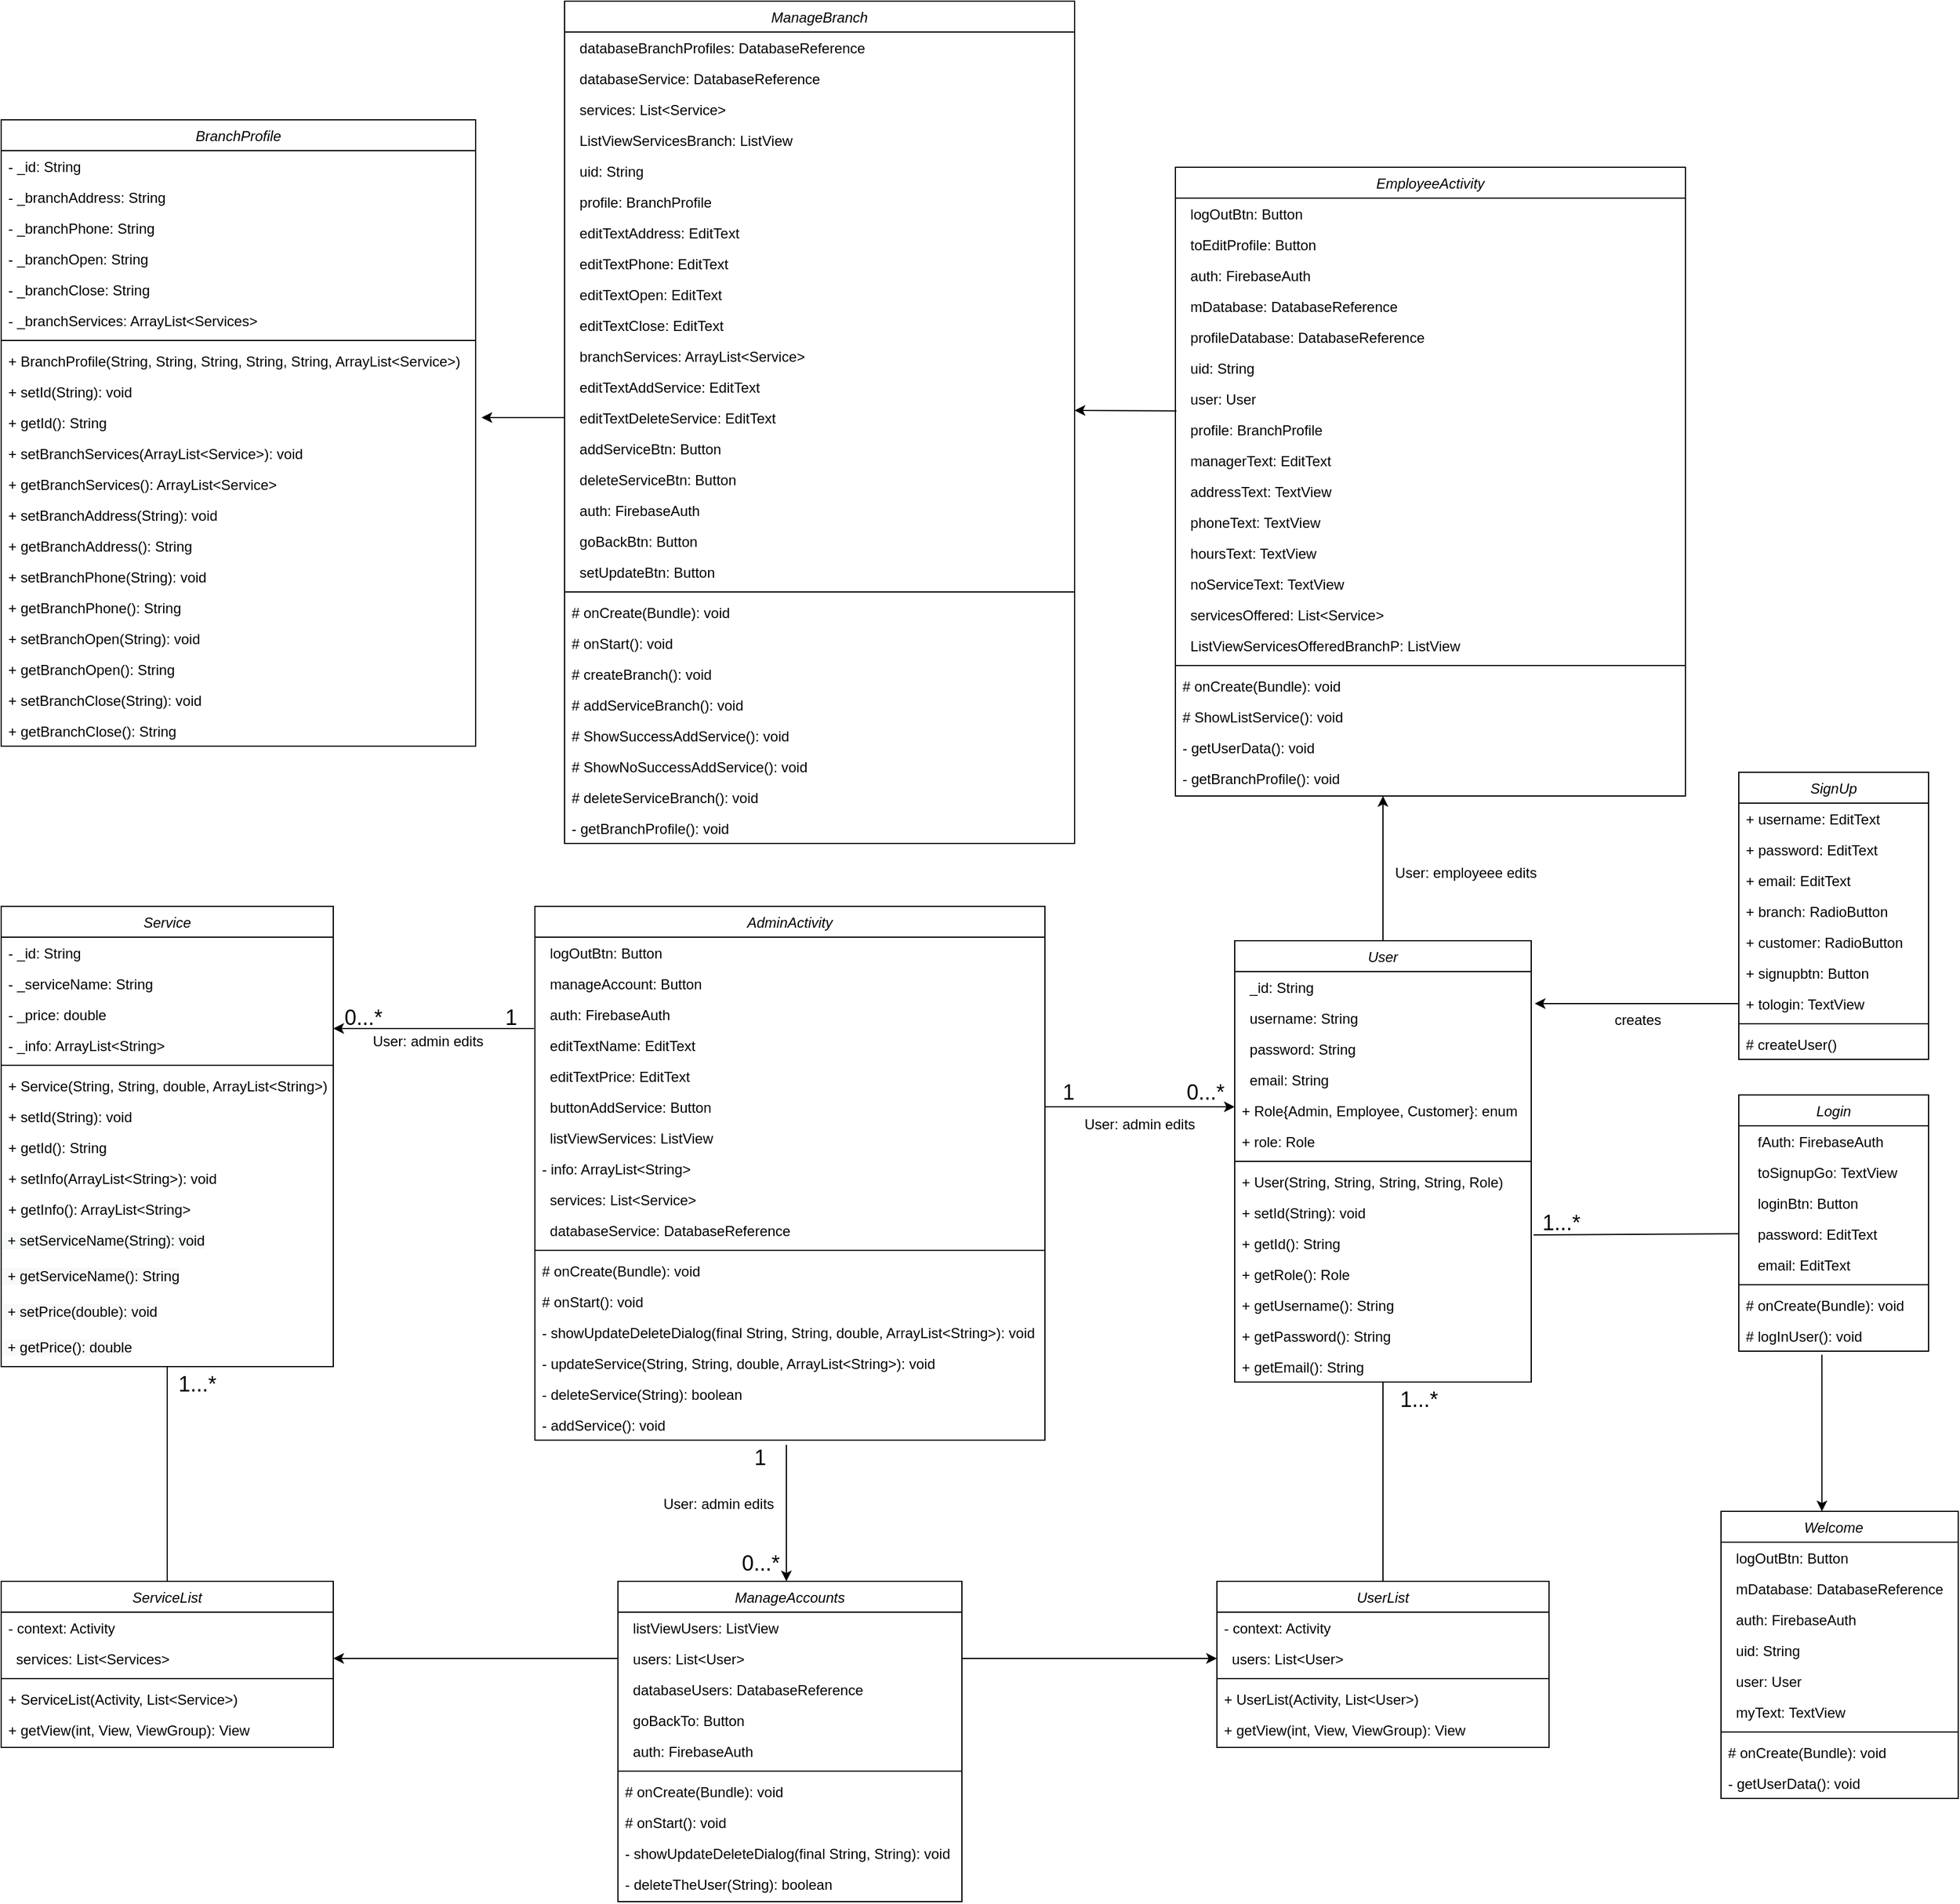 <mxfile version="15.8.3" type="device"><diagram id="C5RBs43oDa-KdzZeNtuy" name="Page-1"><mxGraphModel dx="1673" dy="2134" grid="1" gridSize="10" guides="1" tooltips="1" connect="1" arrows="1" fold="1" page="1" pageScale="1" pageWidth="1920" pageHeight="1200" math="0" shadow="0"><root><mxCell id="WIyWlLk6GJQsqaUBKTNV-0"/><mxCell id="WIyWlLk6GJQsqaUBKTNV-1" parent="WIyWlLk6GJQsqaUBKTNV-0"/><mxCell id="zkfFHV4jXpPFQw0GAbJ--0" value="User" style="swimlane;fontStyle=2;align=center;verticalAlign=top;childLayout=stackLayout;horizontal=1;startSize=26;horizontalStack=0;resizeParent=1;resizeLast=0;collapsible=1;marginBottom=0;rounded=0;shadow=0;strokeWidth=1;fillColor=default;strokeColor=default;fontColor=default;" parent="WIyWlLk6GJQsqaUBKTNV-1" vertex="1"><mxGeometry x="1175" y="182" width="250" height="372" as="geometry"><mxRectangle x="230" y="140" width="160" height="26" as="alternateBounds"/></mxGeometry></mxCell><mxCell id="pcGWLD91Ke0rdfS-kElE-83" value="  _id: String" style="text;align=left;verticalAlign=top;spacingLeft=4;spacingRight=4;overflow=hidden;rotatable=0;points=[[0,0.5],[1,0.5]];portConstraint=eastwest;rounded=0;shadow=0;html=0;" parent="zkfFHV4jXpPFQw0GAbJ--0" vertex="1"><mxGeometry y="26" width="250" height="26" as="geometry"/></mxCell><mxCell id="zkfFHV4jXpPFQw0GAbJ--1" value="  username: String" style="text;align=left;verticalAlign=top;spacingLeft=4;spacingRight=4;overflow=hidden;rotatable=0;points=[[0,0.5],[1,0.5]];portConstraint=eastwest;" parent="zkfFHV4jXpPFQw0GAbJ--0" vertex="1"><mxGeometry y="52" width="250" height="26" as="geometry"/></mxCell><mxCell id="zkfFHV4jXpPFQw0GAbJ--2" value="  password: String" style="text;align=left;verticalAlign=top;spacingLeft=4;spacingRight=4;overflow=hidden;rotatable=0;points=[[0,0.5],[1,0.5]];portConstraint=eastwest;rounded=0;shadow=0;html=0;" parent="zkfFHV4jXpPFQw0GAbJ--0" vertex="1"><mxGeometry y="78" width="250" height="26" as="geometry"/></mxCell><mxCell id="zkfFHV4jXpPFQw0GAbJ--3" value="  email: String" style="text;align=left;verticalAlign=top;spacingLeft=4;spacingRight=4;overflow=hidden;rotatable=0;points=[[0,0.5],[1,0.5]];portConstraint=eastwest;rounded=0;shadow=0;html=0;" parent="zkfFHV4jXpPFQw0GAbJ--0" vertex="1"><mxGeometry y="104" width="250" height="26" as="geometry"/></mxCell><mxCell id="8GiPnpuOTCyW766AFIBO-80" value="+ Role{Admin, Employee, Customer}: enum" style="text;align=left;verticalAlign=top;spacingLeft=4;spacingRight=4;overflow=hidden;rotatable=0;points=[[0,0.5],[1,0.5]];portConstraint=eastwest;rounded=0;shadow=0;html=0;" parent="zkfFHV4jXpPFQw0GAbJ--0" vertex="1"><mxGeometry y="130" width="250" height="26" as="geometry"/></mxCell><mxCell id="8GiPnpuOTCyW766AFIBO-88" value="+ role: Role" style="text;align=left;verticalAlign=top;spacingLeft=4;spacingRight=4;overflow=hidden;rotatable=0;points=[[0,0.5],[1,0.5]];portConstraint=eastwest;rounded=0;shadow=0;html=0;" parent="zkfFHV4jXpPFQw0GAbJ--0" vertex="1"><mxGeometry y="156" width="250" height="26" as="geometry"/></mxCell><mxCell id="zkfFHV4jXpPFQw0GAbJ--4" value="" style="line;html=1;strokeWidth=1;align=left;verticalAlign=middle;spacingTop=-1;spacingLeft=3;spacingRight=3;rotatable=0;labelPosition=right;points=[];portConstraint=eastwest;" parent="zkfFHV4jXpPFQw0GAbJ--0" vertex="1"><mxGeometry y="182" width="250" height="8" as="geometry"/></mxCell><mxCell id="8GiPnpuOTCyW766AFIBO-37" value="+ User(String, String, String, String, Role)" style="text;align=left;verticalAlign=top;spacingLeft=4;spacingRight=4;overflow=hidden;rotatable=0;points=[[0,0.5],[1,0.5]];portConstraint=eastwest;" parent="zkfFHV4jXpPFQw0GAbJ--0" vertex="1"><mxGeometry y="190" width="250" height="26" as="geometry"/></mxCell><mxCell id="pcGWLD91Ke0rdfS-kElE-87" value="+ setId(String): void" style="text;align=left;verticalAlign=top;spacingLeft=4;spacingRight=4;overflow=hidden;rotatable=0;points=[[0,0.5],[1,0.5]];portConstraint=eastwest;" parent="zkfFHV4jXpPFQw0GAbJ--0" vertex="1"><mxGeometry y="216" width="250" height="26" as="geometry"/></mxCell><mxCell id="pcGWLD91Ke0rdfS-kElE-88" value="+ getId(): String" style="text;align=left;verticalAlign=top;spacingLeft=4;spacingRight=4;overflow=hidden;rotatable=0;points=[[0,0.5],[1,0.5]];portConstraint=eastwest;" parent="zkfFHV4jXpPFQw0GAbJ--0" vertex="1"><mxGeometry y="242" width="250" height="26" as="geometry"/></mxCell><mxCell id="zkfFHV4jXpPFQw0GAbJ--5" value="+ getRole(): Role" style="text;align=left;verticalAlign=top;spacingLeft=4;spacingRight=4;overflow=hidden;rotatable=0;points=[[0,0.5],[1,0.5]];portConstraint=eastwest;" parent="zkfFHV4jXpPFQw0GAbJ--0" vertex="1"><mxGeometry y="268" width="250" height="26" as="geometry"/></mxCell><mxCell id="8GiPnpuOTCyW766AFIBO-34" value="+ getUsername(): String" style="text;align=left;verticalAlign=top;spacingLeft=4;spacingRight=4;overflow=hidden;rotatable=0;points=[[0,0.5],[1,0.5]];portConstraint=eastwest;" parent="zkfFHV4jXpPFQw0GAbJ--0" vertex="1"><mxGeometry y="294" width="250" height="26" as="geometry"/></mxCell><mxCell id="8GiPnpuOTCyW766AFIBO-35" value="+ getPassword(): String" style="text;align=left;verticalAlign=top;spacingLeft=4;spacingRight=4;overflow=hidden;rotatable=0;points=[[0,0.5],[1,0.5]];portConstraint=eastwest;" parent="zkfFHV4jXpPFQw0GAbJ--0" vertex="1"><mxGeometry y="320" width="250" height="26" as="geometry"/></mxCell><mxCell id="8GiPnpuOTCyW766AFIBO-36" value="+ getEmail(): String" style="text;align=left;verticalAlign=top;spacingLeft=4;spacingRight=4;overflow=hidden;rotatable=0;points=[[0,0.5],[1,0.5]];portConstraint=eastwest;" parent="zkfFHV4jXpPFQw0GAbJ--0" vertex="1"><mxGeometry y="346" width="250" height="26" as="geometry"/></mxCell><mxCell id="8GiPnpuOTCyW766AFIBO-10" value="Welcome   " style="swimlane;fontStyle=2;align=center;verticalAlign=top;childLayout=stackLayout;horizontal=1;startSize=26;horizontalStack=0;resizeParent=1;resizeLast=0;collapsible=1;marginBottom=0;rounded=0;shadow=0;strokeWidth=1;fillColor=default;strokeColor=default;fontColor=default;" parent="WIyWlLk6GJQsqaUBKTNV-1" vertex="1"><mxGeometry x="1585" y="663" width="200" height="242" as="geometry"><mxRectangle x="230" y="140" width="160" height="26" as="alternateBounds"/></mxGeometry></mxCell><mxCell id="8GiPnpuOTCyW766AFIBO-86" value="  logOutBtn: Button" style="text;align=left;verticalAlign=top;spacingLeft=4;spacingRight=4;overflow=hidden;rotatable=0;points=[[0,0.5],[1,0.5]];portConstraint=eastwest;rounded=0;shadow=0;html=0;" parent="8GiPnpuOTCyW766AFIBO-10" vertex="1"><mxGeometry y="26" width="200" height="26" as="geometry"/></mxCell><mxCell id="pcGWLD91Ke0rdfS-kElE-91" value="  mDatabase: DatabaseReference" style="text;align=left;verticalAlign=top;spacingLeft=4;spacingRight=4;overflow=hidden;rotatable=0;points=[[0,0.5],[1,0.5]];portConstraint=eastwest;rounded=0;shadow=0;html=0;" parent="8GiPnpuOTCyW766AFIBO-10" vertex="1"><mxGeometry y="52" width="200" height="26" as="geometry"/></mxCell><mxCell id="pcGWLD91Ke0rdfS-kElE-90" value="  auth: FirebaseAuth" style="text;align=left;verticalAlign=top;spacingLeft=4;spacingRight=4;overflow=hidden;rotatable=0;points=[[0,0.5],[1,0.5]];portConstraint=eastwest;" parent="8GiPnpuOTCyW766AFIBO-10" vertex="1"><mxGeometry y="78" width="200" height="26" as="geometry"/></mxCell><mxCell id="BtlfT2-smDP7aRxAA6mF-91" value="  uid: String" style="text;align=left;verticalAlign=top;spacingLeft=4;spacingRight=4;overflow=hidden;rotatable=0;points=[[0,0.5],[1,0.5]];portConstraint=eastwest;" vertex="1" parent="8GiPnpuOTCyW766AFIBO-10"><mxGeometry y="104" width="200" height="26" as="geometry"/></mxCell><mxCell id="8GiPnpuOTCyW766AFIBO-85" value="  user: User" style="text;align=left;verticalAlign=top;spacingLeft=4;spacingRight=4;overflow=hidden;rotatable=0;points=[[0,0.5],[1,0.5]];portConstraint=eastwest;" parent="8GiPnpuOTCyW766AFIBO-10" vertex="1"><mxGeometry y="130" width="200" height="26" as="geometry"/></mxCell><mxCell id="8GiPnpuOTCyW766AFIBO-87" value="  myText: TextView" style="text;align=left;verticalAlign=top;spacingLeft=4;spacingRight=4;overflow=hidden;rotatable=0;points=[[0,0.5],[1,0.5]];portConstraint=eastwest;rounded=0;shadow=0;html=0;" parent="8GiPnpuOTCyW766AFIBO-10" vertex="1"><mxGeometry y="156" width="200" height="26" as="geometry"/></mxCell><mxCell id="8GiPnpuOTCyW766AFIBO-14" value="" style="line;html=1;strokeWidth=1;align=left;verticalAlign=middle;spacingTop=-1;spacingLeft=3;spacingRight=3;rotatable=0;labelPosition=right;points=[];portConstraint=eastwest;" parent="8GiPnpuOTCyW766AFIBO-10" vertex="1"><mxGeometry y="182" width="200" height="8" as="geometry"/></mxCell><mxCell id="pcGWLD91Ke0rdfS-kElE-92" value="# onCreate(Bundle): void" style="text;align=left;verticalAlign=top;spacingLeft=4;spacingRight=4;overflow=hidden;rotatable=0;points=[[0,0.5],[1,0.5]];portConstraint=eastwest;" parent="8GiPnpuOTCyW766AFIBO-10" vertex="1"><mxGeometry y="190" width="200" height="26" as="geometry"/></mxCell><mxCell id="8GiPnpuOTCyW766AFIBO-15" value="- getUserData(): void" style="text;align=left;verticalAlign=top;spacingLeft=4;spacingRight=4;overflow=hidden;rotatable=0;points=[[0,0.5],[1,0.5]];portConstraint=eastwest;" parent="8GiPnpuOTCyW766AFIBO-10" vertex="1"><mxGeometry y="216" width="200" height="26" as="geometry"/></mxCell><mxCell id="8GiPnpuOTCyW766AFIBO-16" value="Login" style="swimlane;fontStyle=2;align=center;verticalAlign=top;childLayout=stackLayout;horizontal=1;startSize=26;horizontalStack=0;resizeParent=1;resizeLast=0;collapsible=1;marginBottom=0;rounded=0;shadow=0;strokeWidth=1;fillColor=default;strokeColor=default;fontColor=default;" parent="WIyWlLk6GJQsqaUBKTNV-1" vertex="1"><mxGeometry x="1600" y="312" width="160" height="216" as="geometry"><mxRectangle x="230" y="140" width="160" height="26" as="alternateBounds"/></mxGeometry></mxCell><mxCell id="8GiPnpuOTCyW766AFIBO-32" value="   fAuth: FirebaseAuth" style="text;align=left;verticalAlign=top;spacingLeft=4;spacingRight=4;overflow=hidden;rotatable=0;points=[[0,0.5],[1,0.5]];portConstraint=eastwest;" parent="8GiPnpuOTCyW766AFIBO-16" vertex="1"><mxGeometry y="26" width="160" height="26" as="geometry"/></mxCell><mxCell id="8GiPnpuOTCyW766AFIBO-84" value="   toSignupGo: TextView" style="text;align=left;verticalAlign=top;spacingLeft=4;spacingRight=4;overflow=hidden;rotatable=0;points=[[0,0.5],[1,0.5]];portConstraint=eastwest;rounded=0;shadow=0;html=0;" parent="8GiPnpuOTCyW766AFIBO-16" vertex="1"><mxGeometry y="52" width="160" height="26" as="geometry"/></mxCell><mxCell id="8GiPnpuOTCyW766AFIBO-83" value="   loginBtn: Button" style="text;align=left;verticalAlign=top;spacingLeft=4;spacingRight=4;overflow=hidden;rotatable=0;points=[[0,0.5],[1,0.5]];portConstraint=eastwest;rounded=0;shadow=0;html=0;" parent="8GiPnpuOTCyW766AFIBO-16" vertex="1"><mxGeometry y="78" width="160" height="26" as="geometry"/></mxCell><mxCell id="8GiPnpuOTCyW766AFIBO-82" value="   password: EditText" style="text;align=left;verticalAlign=top;spacingLeft=4;spacingRight=4;overflow=hidden;rotatable=0;points=[[0,0.5],[1,0.5]];portConstraint=eastwest;rounded=0;shadow=0;html=0;" parent="8GiPnpuOTCyW766AFIBO-16" vertex="1"><mxGeometry y="104" width="160" height="26" as="geometry"/></mxCell><mxCell id="8GiPnpuOTCyW766AFIBO-81" value="   email: EditText" style="text;align=left;verticalAlign=top;spacingLeft=4;spacingRight=4;overflow=hidden;rotatable=0;points=[[0,0.5],[1,0.5]];portConstraint=eastwest;" parent="8GiPnpuOTCyW766AFIBO-16" vertex="1"><mxGeometry y="130" width="160" height="26" as="geometry"/></mxCell><mxCell id="8GiPnpuOTCyW766AFIBO-20" value="" style="line;html=1;strokeWidth=1;align=left;verticalAlign=middle;spacingTop=-1;spacingLeft=3;spacingRight=3;rotatable=0;labelPosition=right;points=[];portConstraint=eastwest;" parent="8GiPnpuOTCyW766AFIBO-16" vertex="1"><mxGeometry y="156" width="160" height="8" as="geometry"/></mxCell><mxCell id="pcGWLD91Ke0rdfS-kElE-89" value="# onCreate(Bundle): void" style="text;align=left;verticalAlign=top;spacingLeft=4;spacingRight=4;overflow=hidden;rotatable=0;points=[[0,0.5],[1,0.5]];portConstraint=eastwest;" parent="8GiPnpuOTCyW766AFIBO-16" vertex="1"><mxGeometry y="164" width="160" height="26" as="geometry"/></mxCell><mxCell id="8GiPnpuOTCyW766AFIBO-21" value="# logInUser(): void" style="text;align=left;verticalAlign=top;spacingLeft=4;spacingRight=4;overflow=hidden;rotatable=0;points=[[0,0.5],[1,0.5]];portConstraint=eastwest;" parent="8GiPnpuOTCyW766AFIBO-16" vertex="1"><mxGeometry y="190" width="160" height="26" as="geometry"/></mxCell><mxCell id="8GiPnpuOTCyW766AFIBO-22" value="SignUp" style="swimlane;fontStyle=2;align=center;verticalAlign=top;childLayout=stackLayout;horizontal=1;startSize=26;horizontalStack=0;resizeParent=1;resizeLast=0;collapsible=1;marginBottom=0;rounded=0;shadow=0;strokeWidth=1;fillColor=default;strokeColor=default;fontColor=default;" parent="WIyWlLk6GJQsqaUBKTNV-1" vertex="1"><mxGeometry x="1600" y="40" width="160" height="242" as="geometry"><mxRectangle x="230" y="140" width="160" height="26" as="alternateBounds"/></mxGeometry></mxCell><mxCell id="8GiPnpuOTCyW766AFIBO-23" value="+ username: EditText" style="text;align=left;verticalAlign=top;spacingLeft=4;spacingRight=4;overflow=hidden;rotatable=0;points=[[0,0.5],[1,0.5]];portConstraint=eastwest;" parent="8GiPnpuOTCyW766AFIBO-22" vertex="1"><mxGeometry y="26" width="160" height="26" as="geometry"/></mxCell><mxCell id="8GiPnpuOTCyW766AFIBO-24" value="+ password: EditText" style="text;align=left;verticalAlign=top;spacingLeft=4;spacingRight=4;overflow=hidden;rotatable=0;points=[[0,0.5],[1,0.5]];portConstraint=eastwest;rounded=0;shadow=0;html=0;" parent="8GiPnpuOTCyW766AFIBO-22" vertex="1"><mxGeometry y="52" width="160" height="26" as="geometry"/></mxCell><mxCell id="8GiPnpuOTCyW766AFIBO-25" value="+ email: EditText" style="text;align=left;verticalAlign=top;spacingLeft=4;spacingRight=4;overflow=hidden;rotatable=0;points=[[0,0.5],[1,0.5]];portConstraint=eastwest;rounded=0;shadow=0;html=0;" parent="8GiPnpuOTCyW766AFIBO-22" vertex="1"><mxGeometry y="78" width="160" height="26" as="geometry"/></mxCell><mxCell id="8GiPnpuOTCyW766AFIBO-28" value="+ branch: RadioButton" style="text;align=left;verticalAlign=top;spacingLeft=4;spacingRight=4;overflow=hidden;rotatable=0;points=[[0,0.5],[1,0.5]];portConstraint=eastwest;rounded=0;shadow=0;html=0;" parent="8GiPnpuOTCyW766AFIBO-22" vertex="1"><mxGeometry y="104" width="160" height="26" as="geometry"/></mxCell><mxCell id="8GiPnpuOTCyW766AFIBO-77" value="+ customer: RadioButton" style="text;align=left;verticalAlign=top;spacingLeft=4;spacingRight=4;overflow=hidden;rotatable=0;points=[[0,0.5],[1,0.5]];portConstraint=eastwest;rounded=0;shadow=0;html=0;" parent="8GiPnpuOTCyW766AFIBO-22" vertex="1"><mxGeometry y="130" width="160" height="26" as="geometry"/></mxCell><mxCell id="8GiPnpuOTCyW766AFIBO-78" value="+ signupbtn: Button" style="text;align=left;verticalAlign=top;spacingLeft=4;spacingRight=4;overflow=hidden;rotatable=0;points=[[0,0.5],[1,0.5]];portConstraint=eastwest;rounded=0;shadow=0;html=0;" parent="8GiPnpuOTCyW766AFIBO-22" vertex="1"><mxGeometry y="156" width="160" height="26" as="geometry"/></mxCell><mxCell id="8GiPnpuOTCyW766AFIBO-79" value="+ tologin: TextView" style="text;align=left;verticalAlign=top;spacingLeft=4;spacingRight=4;overflow=hidden;rotatable=0;points=[[0,0.5],[1,0.5]];portConstraint=eastwest;rounded=0;shadow=0;html=0;" parent="8GiPnpuOTCyW766AFIBO-22" vertex="1"><mxGeometry y="182" width="160" height="26" as="geometry"/></mxCell><mxCell id="8GiPnpuOTCyW766AFIBO-26" value="" style="line;html=1;strokeWidth=1;align=left;verticalAlign=middle;spacingTop=-1;spacingLeft=3;spacingRight=3;rotatable=0;labelPosition=right;points=[];portConstraint=eastwest;" parent="8GiPnpuOTCyW766AFIBO-22" vertex="1"><mxGeometry y="208" width="160" height="8" as="geometry"/></mxCell><mxCell id="8GiPnpuOTCyW766AFIBO-27" value="# createUser()" style="text;align=left;verticalAlign=top;spacingLeft=4;spacingRight=4;overflow=hidden;rotatable=0;points=[[0,0.5],[1,0.5]];portConstraint=eastwest;" parent="8GiPnpuOTCyW766AFIBO-22" vertex="1"><mxGeometry y="216" width="160" height="26" as="geometry"/></mxCell><mxCell id="B-ercKwVMqmwkQ9_gG0z-3" value="1...*" style="text;html=1;align=center;verticalAlign=middle;resizable=0;points=[];autosize=1;strokeColor=none;fillColor=none;fontSize=18;fontColor=default;" parent="WIyWlLk6GJQsqaUBKTNV-1" vertex="1"><mxGeometry x="1425" y="405" width="50" height="30" as="geometry"/></mxCell><mxCell id="pcGWLD91Ke0rdfS-kElE-0" value="Service" style="swimlane;fontStyle=2;align=center;verticalAlign=top;childLayout=stackLayout;horizontal=1;startSize=26;horizontalStack=0;resizeParent=1;resizeLast=0;collapsible=1;marginBottom=0;rounded=0;shadow=0;strokeWidth=1;fillColor=default;strokeColor=default;fontColor=default;" parent="WIyWlLk6GJQsqaUBKTNV-1" vertex="1"><mxGeometry x="135" y="153" width="280" height="388" as="geometry"><mxRectangle x="230" y="140" width="160" height="26" as="alternateBounds"/></mxGeometry></mxCell><mxCell id="pcGWLD91Ke0rdfS-kElE-1" value="- _id: String" style="text;align=left;verticalAlign=top;spacingLeft=4;spacingRight=4;overflow=hidden;rotatable=0;points=[[0,0.5],[1,0.5]];portConstraint=eastwest;" parent="pcGWLD91Ke0rdfS-kElE-0" vertex="1"><mxGeometry y="26" width="280" height="26" as="geometry"/></mxCell><mxCell id="pcGWLD91Ke0rdfS-kElE-2" value="- _serviceName: String" style="text;align=left;verticalAlign=top;spacingLeft=4;spacingRight=4;overflow=hidden;rotatable=0;points=[[0,0.5],[1,0.5]];portConstraint=eastwest;rounded=0;shadow=0;html=0;" parent="pcGWLD91Ke0rdfS-kElE-0" vertex="1"><mxGeometry y="52" width="280" height="26" as="geometry"/></mxCell><mxCell id="pcGWLD91Ke0rdfS-kElE-3" value="- _price: double" style="text;align=left;verticalAlign=top;spacingLeft=4;spacingRight=4;overflow=hidden;rotatable=0;points=[[0,0.5],[1,0.5]];portConstraint=eastwest;rounded=0;shadow=0;html=0;" parent="pcGWLD91Ke0rdfS-kElE-0" vertex="1"><mxGeometry y="78" width="280" height="26" as="geometry"/></mxCell><mxCell id="pcGWLD91Ke0rdfS-kElE-4" value="- _info: ArrayList&lt;String&gt;" style="text;align=left;verticalAlign=top;spacingLeft=4;spacingRight=4;overflow=hidden;rotatable=0;points=[[0,0.5],[1,0.5]];portConstraint=eastwest;rounded=0;shadow=0;html=0;fontColor=default;" parent="pcGWLD91Ke0rdfS-kElE-0" vertex="1"><mxGeometry y="104" width="280" height="26" as="geometry"/></mxCell><mxCell id="pcGWLD91Ke0rdfS-kElE-6" value="" style="line;html=1;strokeWidth=1;align=left;verticalAlign=middle;spacingTop=-1;spacingLeft=3;spacingRight=3;rotatable=0;labelPosition=right;points=[];portConstraint=eastwest;" parent="pcGWLD91Ke0rdfS-kElE-0" vertex="1"><mxGeometry y="130" width="280" height="8" as="geometry"/></mxCell><mxCell id="pcGWLD91Ke0rdfS-kElE-7" value="+ Service(String, String, double, ArrayList&lt;String&gt;)" style="text;align=left;verticalAlign=top;spacingLeft=4;spacingRight=4;overflow=hidden;rotatable=0;points=[[0,0.5],[1,0.5]];portConstraint=eastwest;" parent="pcGWLD91Ke0rdfS-kElE-0" vertex="1"><mxGeometry y="138" width="280" height="26" as="geometry"/></mxCell><mxCell id="pcGWLD91Ke0rdfS-kElE-8" value="+ setId(String): void" style="text;align=left;verticalAlign=top;spacingLeft=4;spacingRight=4;overflow=hidden;rotatable=0;points=[[0,0.5],[1,0.5]];portConstraint=eastwest;" parent="pcGWLD91Ke0rdfS-kElE-0" vertex="1"><mxGeometry y="164" width="280" height="26" as="geometry"/></mxCell><mxCell id="pcGWLD91Ke0rdfS-kElE-9" value="+ getId(): String" style="text;align=left;verticalAlign=top;spacingLeft=4;spacingRight=4;overflow=hidden;rotatable=0;points=[[0,0.5],[1,0.5]];portConstraint=eastwest;" parent="pcGWLD91Ke0rdfS-kElE-0" vertex="1"><mxGeometry y="190" width="280" height="26" as="geometry"/></mxCell><mxCell id="pcGWLD91Ke0rdfS-kElE-10" value="+ setInfo(ArrayList&lt;String&gt;): void" style="text;align=left;verticalAlign=top;spacingLeft=4;spacingRight=4;overflow=hidden;rotatable=0;points=[[0,0.5],[1,0.5]];portConstraint=eastwest;" parent="pcGWLD91Ke0rdfS-kElE-0" vertex="1"><mxGeometry y="216" width="280" height="26" as="geometry"/></mxCell><mxCell id="pcGWLD91Ke0rdfS-kElE-11" value="+ getInfo(): ArrayList&lt;String&gt;" style="text;align=left;verticalAlign=top;spacingLeft=4;spacingRight=4;overflow=hidden;rotatable=0;points=[[0,0.5],[1,0.5]];portConstraint=eastwest;" parent="pcGWLD91Ke0rdfS-kElE-0" vertex="1"><mxGeometry y="242" width="280" height="26" as="geometry"/></mxCell><mxCell id="pcGWLD91Ke0rdfS-kElE-12" value="&lt;span style=&quot;color: rgb(0 , 0 , 0) ; font-family: &amp;#34;helvetica&amp;#34; ; font-size: 12px ; font-style: normal ; font-weight: 400 ; letter-spacing: normal ; text-align: left ; text-indent: 0px ; text-transform: none ; word-spacing: 0px ; background-color: rgb(248 , 249 , 250) ; display: inline ; float: none&quot;&gt;&amp;nbsp;+ setServiceName(String): void&lt;/span&gt;" style="text;whiteSpace=wrap;html=1;" parent="pcGWLD91Ke0rdfS-kElE-0" vertex="1"><mxGeometry y="268" width="280" height="30" as="geometry"/></mxCell><mxCell id="pcGWLD91Ke0rdfS-kElE-13" value="&lt;span style=&quot;color: rgb(0 , 0 , 0) ; font-family: &amp;#34;helvetica&amp;#34; ; font-size: 12px ; font-style: normal ; font-weight: 400 ; letter-spacing: normal ; text-align: left ; text-indent: 0px ; text-transform: none ; word-spacing: 0px ; background-color: rgb(248 , 249 , 250) ; display: inline ; float: none&quot;&gt;&amp;nbsp;+ getServiceName(): String&lt;/span&gt;" style="text;whiteSpace=wrap;html=1;" parent="pcGWLD91Ke0rdfS-kElE-0" vertex="1"><mxGeometry y="298" width="280" height="30" as="geometry"/></mxCell><mxCell id="pcGWLD91Ke0rdfS-kElE-14" value="&lt;span style=&quot;color: rgb(0 , 0 , 0) ; font-family: &amp;#34;helvetica&amp;#34; ; font-size: 12px ; font-style: normal ; font-weight: 400 ; letter-spacing: normal ; text-align: left ; text-indent: 0px ; text-transform: none ; word-spacing: 0px ; background-color: rgb(248 , 249 , 250) ; display: inline ; float: none&quot;&gt;&amp;nbsp;+ setPrice(double): void&lt;/span&gt;" style="text;whiteSpace=wrap;html=1;" parent="pcGWLD91Ke0rdfS-kElE-0" vertex="1"><mxGeometry y="328" width="280" height="30" as="geometry"/></mxCell><mxCell id="pcGWLD91Ke0rdfS-kElE-15" value="&lt;span style=&quot;color: rgb(0 , 0 , 0) ; font-family: &amp;#34;helvetica&amp;#34; ; font-size: 12px ; font-style: normal ; font-weight: 400 ; letter-spacing: normal ; text-align: left ; text-indent: 0px ; text-transform: none ; word-spacing: 0px ; background-color: rgb(248 , 249 , 250) ; display: inline ; float: none&quot;&gt;&amp;nbsp;+ getPrice(): double&lt;/span&gt;" style="text;whiteSpace=wrap;html=1;" parent="pcGWLD91Ke0rdfS-kElE-0" vertex="1"><mxGeometry y="358" width="280" height="30" as="geometry"/></mxCell><mxCell id="pcGWLD91Ke0rdfS-kElE-16" value="ServiceList" style="swimlane;fontStyle=2;align=center;verticalAlign=top;childLayout=stackLayout;horizontal=1;startSize=26;horizontalStack=0;resizeParent=1;resizeLast=0;collapsible=1;marginBottom=0;rounded=0;shadow=0;strokeWidth=1;fillColor=default;strokeColor=default;fontColor=default;" parent="WIyWlLk6GJQsqaUBKTNV-1" vertex="1"><mxGeometry x="135" y="722" width="280" height="140" as="geometry"><mxRectangle x="230" y="140" width="160" height="26" as="alternateBounds"/></mxGeometry></mxCell><mxCell id="pcGWLD91Ke0rdfS-kElE-17" value="- context: Activity" style="text;align=left;verticalAlign=top;spacingLeft=4;spacingRight=4;overflow=hidden;rotatable=0;points=[[0,0.5],[1,0.5]];portConstraint=eastwest;" parent="pcGWLD91Ke0rdfS-kElE-16" vertex="1"><mxGeometry y="26" width="280" height="26" as="geometry"/></mxCell><mxCell id="pcGWLD91Ke0rdfS-kElE-20" value="  services: List&lt;Services&gt;" style="text;align=left;verticalAlign=top;spacingLeft=4;spacingRight=4;overflow=hidden;rotatable=0;points=[[0,0.5],[1,0.5]];portConstraint=eastwest;rounded=0;shadow=0;html=0;" parent="pcGWLD91Ke0rdfS-kElE-16" vertex="1"><mxGeometry y="52" width="280" height="26" as="geometry"/></mxCell><mxCell id="pcGWLD91Ke0rdfS-kElE-21" value="" style="line;html=1;strokeWidth=1;align=left;verticalAlign=middle;spacingTop=-1;spacingLeft=3;spacingRight=3;rotatable=0;labelPosition=right;points=[];portConstraint=eastwest;" parent="pcGWLD91Ke0rdfS-kElE-16" vertex="1"><mxGeometry y="78" width="280" height="8" as="geometry"/></mxCell><mxCell id="pcGWLD91Ke0rdfS-kElE-22" value="+ ServiceList(Activity, List&lt;Service&gt;)" style="text;align=left;verticalAlign=top;spacingLeft=4;spacingRight=4;overflow=hidden;rotatable=0;points=[[0,0.5],[1,0.5]];portConstraint=eastwest;" parent="pcGWLD91Ke0rdfS-kElE-16" vertex="1"><mxGeometry y="86" width="280" height="26" as="geometry"/></mxCell><mxCell id="pcGWLD91Ke0rdfS-kElE-24" value="+ getView(int, View, ViewGroup): View" style="text;align=left;verticalAlign=top;spacingLeft=4;spacingRight=4;overflow=hidden;rotatable=0;points=[[0,0.5],[1,0.5]];portConstraint=eastwest;" parent="pcGWLD91Ke0rdfS-kElE-16" vertex="1"><mxGeometry y="112" width="280" height="26" as="geometry"/></mxCell><mxCell id="pcGWLD91Ke0rdfS-kElE-31" value="UserList" style="swimlane;fontStyle=2;align=center;verticalAlign=top;childLayout=stackLayout;horizontal=1;startSize=26;horizontalStack=0;resizeParent=1;resizeLast=0;collapsible=1;marginBottom=0;rounded=0;shadow=0;strokeWidth=1;fillColor=default;strokeColor=default;fontColor=default;" parent="WIyWlLk6GJQsqaUBKTNV-1" vertex="1"><mxGeometry x="1160" y="722" width="280" height="140" as="geometry"><mxRectangle x="230" y="140" width="160" height="26" as="alternateBounds"/></mxGeometry></mxCell><mxCell id="pcGWLD91Ke0rdfS-kElE-32" value="- context: Activity" style="text;align=left;verticalAlign=top;spacingLeft=4;spacingRight=4;overflow=hidden;rotatable=0;points=[[0,0.5],[1,0.5]];portConstraint=eastwest;" parent="pcGWLD91Ke0rdfS-kElE-31" vertex="1"><mxGeometry y="26" width="280" height="26" as="geometry"/></mxCell><mxCell id="pcGWLD91Ke0rdfS-kElE-33" value="  users: List&lt;User&gt;" style="text;align=left;verticalAlign=top;spacingLeft=4;spacingRight=4;overflow=hidden;rotatable=0;points=[[0,0.5],[1,0.5]];portConstraint=eastwest;rounded=0;shadow=0;html=0;" parent="pcGWLD91Ke0rdfS-kElE-31" vertex="1"><mxGeometry y="52" width="280" height="26" as="geometry"/></mxCell><mxCell id="pcGWLD91Ke0rdfS-kElE-34" value="" style="line;html=1;strokeWidth=1;align=left;verticalAlign=middle;spacingTop=-1;spacingLeft=3;spacingRight=3;rotatable=0;labelPosition=right;points=[];portConstraint=eastwest;" parent="pcGWLD91Ke0rdfS-kElE-31" vertex="1"><mxGeometry y="78" width="280" height="8" as="geometry"/></mxCell><mxCell id="pcGWLD91Ke0rdfS-kElE-35" value="+ UserList(Activity, List&lt;User&gt;)" style="text;align=left;verticalAlign=top;spacingLeft=4;spacingRight=4;overflow=hidden;rotatable=0;points=[[0,0.5],[1,0.5]];portConstraint=eastwest;" parent="pcGWLD91Ke0rdfS-kElE-31" vertex="1"><mxGeometry y="86" width="280" height="26" as="geometry"/></mxCell><mxCell id="pcGWLD91Ke0rdfS-kElE-36" value="+ getView(int, View, ViewGroup): View" style="text;align=left;verticalAlign=top;spacingLeft=4;spacingRight=4;overflow=hidden;rotatable=0;points=[[0,0.5],[1,0.5]];portConstraint=eastwest;" parent="pcGWLD91Ke0rdfS-kElE-31" vertex="1"><mxGeometry y="112" width="280" height="26" as="geometry"/></mxCell><mxCell id="pcGWLD91Ke0rdfS-kElE-37" value="ManageAccounts" style="swimlane;fontStyle=2;align=center;verticalAlign=top;childLayout=stackLayout;horizontal=1;startSize=26;horizontalStack=0;resizeParent=1;resizeLast=0;collapsible=1;marginBottom=0;rounded=0;shadow=0;strokeWidth=1;fillColor=default;strokeColor=default;fontColor=default;" parent="WIyWlLk6GJQsqaUBKTNV-1" vertex="1"><mxGeometry x="655" y="722" width="290" height="270" as="geometry"><mxRectangle x="230" y="140" width="160" height="26" as="alternateBounds"/></mxGeometry></mxCell><mxCell id="pcGWLD91Ke0rdfS-kElE-38" value="  listViewUsers: ListView" style="text;align=left;verticalAlign=top;spacingLeft=4;spacingRight=4;overflow=hidden;rotatable=0;points=[[0,0.5],[1,0.5]];portConstraint=eastwest;" parent="pcGWLD91Ke0rdfS-kElE-37" vertex="1"><mxGeometry y="26" width="290" height="26" as="geometry"/></mxCell><mxCell id="pcGWLD91Ke0rdfS-kElE-39" value="  users: List&lt;User&gt;" style="text;align=left;verticalAlign=top;spacingLeft=4;spacingRight=4;overflow=hidden;rotatable=0;points=[[0,0.5],[1,0.5]];portConstraint=eastwest;rounded=0;shadow=0;html=0;" parent="pcGWLD91Ke0rdfS-kElE-37" vertex="1"><mxGeometry y="52" width="290" height="26" as="geometry"/></mxCell><mxCell id="pcGWLD91Ke0rdfS-kElE-40" value="  databaseUsers: DatabaseReference" style="text;align=left;verticalAlign=top;spacingLeft=4;spacingRight=4;overflow=hidden;rotatable=0;points=[[0,0.5],[1,0.5]];portConstraint=eastwest;rounded=0;shadow=0;html=0;" parent="pcGWLD91Ke0rdfS-kElE-37" vertex="1"><mxGeometry y="78" width="290" height="26" as="geometry"/></mxCell><mxCell id="pcGWLD91Ke0rdfS-kElE-41" value="  goBackTo: Button" style="text;align=left;verticalAlign=top;spacingLeft=4;spacingRight=4;overflow=hidden;rotatable=0;points=[[0,0.5],[1,0.5]];portConstraint=eastwest;rounded=0;shadow=0;html=0;" parent="pcGWLD91Ke0rdfS-kElE-37" vertex="1"><mxGeometry y="104" width="290" height="26" as="geometry"/></mxCell><mxCell id="pcGWLD91Ke0rdfS-kElE-52" value="  auth: FirebaseAuth" style="text;align=left;verticalAlign=top;spacingLeft=4;spacingRight=4;overflow=hidden;rotatable=0;points=[[0,0.5],[1,0.5]];portConstraint=eastwest;rounded=0;shadow=0;html=0;" parent="pcGWLD91Ke0rdfS-kElE-37" vertex="1"><mxGeometry y="130" width="290" height="26" as="geometry"/></mxCell><mxCell id="pcGWLD91Ke0rdfS-kElE-42" value="" style="line;html=1;strokeWidth=1;align=left;verticalAlign=middle;spacingTop=-1;spacingLeft=3;spacingRight=3;rotatable=0;labelPosition=right;points=[];portConstraint=eastwest;" parent="pcGWLD91Ke0rdfS-kElE-37" vertex="1"><mxGeometry y="156" width="290" height="8" as="geometry"/></mxCell><mxCell id="pcGWLD91Ke0rdfS-kElE-43" value="# onCreate(Bundle): void" style="text;align=left;verticalAlign=top;spacingLeft=4;spacingRight=4;overflow=hidden;rotatable=0;points=[[0,0.5],[1,0.5]];portConstraint=eastwest;" parent="pcGWLD91Ke0rdfS-kElE-37" vertex="1"><mxGeometry y="164" width="290" height="26" as="geometry"/></mxCell><mxCell id="pcGWLD91Ke0rdfS-kElE-44" value="# onStart(): void" style="text;align=left;verticalAlign=top;spacingLeft=4;spacingRight=4;overflow=hidden;rotatable=0;points=[[0,0.5],[1,0.5]];portConstraint=eastwest;" parent="pcGWLD91Ke0rdfS-kElE-37" vertex="1"><mxGeometry y="190" width="290" height="26" as="geometry"/></mxCell><mxCell id="pcGWLD91Ke0rdfS-kElE-45" value="- showUpdateDeleteDialog(final String, String): void" style="text;align=left;verticalAlign=top;spacingLeft=4;spacingRight=4;overflow=hidden;rotatable=0;points=[[0,0.5],[1,0.5]];portConstraint=eastwest;" parent="pcGWLD91Ke0rdfS-kElE-37" vertex="1"><mxGeometry y="216" width="290" height="26" as="geometry"/></mxCell><mxCell id="pcGWLD91Ke0rdfS-kElE-46" value="- deleteTheUser(String): boolean" style="text;align=left;verticalAlign=top;spacingLeft=4;spacingRight=4;overflow=hidden;rotatable=0;points=[[0,0.5],[1,0.5]];portConstraint=eastwest;" parent="pcGWLD91Ke0rdfS-kElE-37" vertex="1"><mxGeometry y="242" width="290" height="26" as="geometry"/></mxCell><mxCell id="pcGWLD91Ke0rdfS-kElE-53" value="AdminActivity" style="swimlane;fontStyle=2;align=center;verticalAlign=top;childLayout=stackLayout;horizontal=1;startSize=26;horizontalStack=0;resizeParent=1;resizeLast=0;collapsible=1;marginBottom=0;rounded=0;shadow=0;strokeWidth=1;fillColor=default;strokeColor=default;fontColor=default;" parent="WIyWlLk6GJQsqaUBKTNV-1" vertex="1"><mxGeometry x="585" y="153" width="430" height="450" as="geometry"><mxRectangle x="230" y="140" width="160" height="26" as="alternateBounds"/></mxGeometry></mxCell><mxCell id="pcGWLD91Ke0rdfS-kElE-54" value="  logOutBtn: Button" style="text;align=left;verticalAlign=top;spacingLeft=4;spacingRight=4;overflow=hidden;rotatable=0;points=[[0,0.5],[1,0.5]];portConstraint=eastwest;" parent="pcGWLD91Ke0rdfS-kElE-53" vertex="1"><mxGeometry y="26" width="430" height="26" as="geometry"/></mxCell><mxCell id="pcGWLD91Ke0rdfS-kElE-68" value="  manageAccount: Button" style="text;align=left;verticalAlign=top;spacingLeft=4;spacingRight=4;overflow=hidden;rotatable=0;points=[[0,0.5],[1,0.5]];portConstraint=eastwest;" parent="pcGWLD91Ke0rdfS-kElE-53" vertex="1"><mxGeometry y="52" width="430" height="26" as="geometry"/></mxCell><mxCell id="pcGWLD91Ke0rdfS-kElE-69" value="  auth: FirebaseAuth" style="text;align=left;verticalAlign=top;spacingLeft=4;spacingRight=4;overflow=hidden;rotatable=0;points=[[0,0.5],[1,0.5]];portConstraint=eastwest;rounded=0;shadow=0;html=0;" parent="pcGWLD91Ke0rdfS-kElE-53" vertex="1"><mxGeometry y="78" width="430" height="26" as="geometry"/></mxCell><mxCell id="pcGWLD91Ke0rdfS-kElE-70" value="  editTextName: EditText" style="text;align=left;verticalAlign=top;spacingLeft=4;spacingRight=4;overflow=hidden;rotatable=0;points=[[0,0.5],[1,0.5]];portConstraint=eastwest;rounded=0;shadow=0;html=0;" parent="pcGWLD91Ke0rdfS-kElE-53" vertex="1"><mxGeometry y="104" width="430" height="26" as="geometry"/></mxCell><mxCell id="pcGWLD91Ke0rdfS-kElE-71" value="  editTextPrice: EditText" style="text;align=left;verticalAlign=top;spacingLeft=4;spacingRight=4;overflow=hidden;rotatable=0;points=[[0,0.5],[1,0.5]];portConstraint=eastwest;rounded=0;shadow=0;html=0;" parent="pcGWLD91Ke0rdfS-kElE-53" vertex="1"><mxGeometry y="130" width="430" height="26" as="geometry"/></mxCell><mxCell id="pcGWLD91Ke0rdfS-kElE-72" value="  buttonAddService: Button" style="text;align=left;verticalAlign=top;spacingLeft=4;spacingRight=4;overflow=hidden;rotatable=0;points=[[0,0.5],[1,0.5]];portConstraint=eastwest;" parent="pcGWLD91Ke0rdfS-kElE-53" vertex="1"><mxGeometry y="156" width="430" height="26" as="geometry"/></mxCell><mxCell id="pcGWLD91Ke0rdfS-kElE-73" value="  listViewServices: ListView" style="text;align=left;verticalAlign=top;spacingLeft=4;spacingRight=4;overflow=hidden;rotatable=0;points=[[0,0.5],[1,0.5]];portConstraint=eastwest;" parent="pcGWLD91Ke0rdfS-kElE-53" vertex="1"><mxGeometry y="182" width="430" height="26" as="geometry"/></mxCell><mxCell id="pcGWLD91Ke0rdfS-kElE-74" value="- info: ArrayList&lt;String&gt;" style="text;align=left;verticalAlign=top;spacingLeft=4;spacingRight=4;overflow=hidden;rotatable=0;points=[[0,0.5],[1,0.5]];portConstraint=eastwest;" parent="pcGWLD91Ke0rdfS-kElE-53" vertex="1"><mxGeometry y="208" width="430" height="26" as="geometry"/></mxCell><mxCell id="pcGWLD91Ke0rdfS-kElE-75" value="  services: List&lt;Service&gt;" style="text;align=left;verticalAlign=top;spacingLeft=4;spacingRight=4;overflow=hidden;rotatable=0;points=[[0,0.5],[1,0.5]];portConstraint=eastwest;" parent="pcGWLD91Ke0rdfS-kElE-53" vertex="1"><mxGeometry y="234" width="430" height="26" as="geometry"/></mxCell><mxCell id="pcGWLD91Ke0rdfS-kElE-76" value="  databaseService: DatabaseReference" style="text;align=left;verticalAlign=top;spacingLeft=4;spacingRight=4;overflow=hidden;rotatable=0;points=[[0,0.5],[1,0.5]];portConstraint=eastwest;rounded=0;shadow=0;html=0;" parent="pcGWLD91Ke0rdfS-kElE-53" vertex="1"><mxGeometry y="260" width="430" height="26" as="geometry"/></mxCell><mxCell id="pcGWLD91Ke0rdfS-kElE-58" value="" style="line;html=1;strokeWidth=1;align=left;verticalAlign=middle;spacingTop=-1;spacingLeft=3;spacingRight=3;rotatable=0;labelPosition=right;points=[];portConstraint=eastwest;" parent="pcGWLD91Ke0rdfS-kElE-53" vertex="1"><mxGeometry y="286" width="430" height="8" as="geometry"/></mxCell><mxCell id="pcGWLD91Ke0rdfS-kElE-77" value="# onCreate(Bundle): void" style="text;align=left;verticalAlign=top;spacingLeft=4;spacingRight=4;overflow=hidden;rotatable=0;points=[[0,0.5],[1,0.5]];portConstraint=eastwest;" parent="pcGWLD91Ke0rdfS-kElE-53" vertex="1"><mxGeometry y="294" width="430" height="26" as="geometry"/></mxCell><mxCell id="pcGWLD91Ke0rdfS-kElE-78" value="# onStart(): void" style="text;align=left;verticalAlign=top;spacingLeft=4;spacingRight=4;overflow=hidden;rotatable=0;points=[[0,0.5],[1,0.5]];portConstraint=eastwest;" parent="pcGWLD91Ke0rdfS-kElE-53" vertex="1"><mxGeometry y="320" width="430" height="26" as="geometry"/></mxCell><mxCell id="pcGWLD91Ke0rdfS-kElE-79" value="- showUpdateDeleteDialog(final String, String, double, ArrayList&lt;String&gt;): void" style="text;align=left;verticalAlign=top;spacingLeft=4;spacingRight=4;overflow=hidden;rotatable=0;points=[[0,0.5],[1,0.5]];portConstraint=eastwest;" parent="pcGWLD91Ke0rdfS-kElE-53" vertex="1"><mxGeometry y="346" width="430" height="26" as="geometry"/></mxCell><mxCell id="pcGWLD91Ke0rdfS-kElE-80" value="- updateService(String, String, double, ArrayList&lt;String&gt;): void" style="text;align=left;verticalAlign=top;spacingLeft=4;spacingRight=4;overflow=hidden;rotatable=0;points=[[0,0.5],[1,0.5]];portConstraint=eastwest;" parent="pcGWLD91Ke0rdfS-kElE-53" vertex="1"><mxGeometry y="372" width="430" height="26" as="geometry"/></mxCell><mxCell id="pcGWLD91Ke0rdfS-kElE-81" value="- deleteService(String): boolean" style="text;align=left;verticalAlign=top;spacingLeft=4;spacingRight=4;overflow=hidden;rotatable=0;points=[[0,0.5],[1,0.5]];portConstraint=eastwest;" parent="pcGWLD91Ke0rdfS-kElE-53" vertex="1"><mxGeometry y="398" width="430" height="26" as="geometry"/></mxCell><mxCell id="pcGWLD91Ke0rdfS-kElE-82" value="- addService(): void" style="text;align=left;verticalAlign=top;spacingLeft=4;spacingRight=4;overflow=hidden;rotatable=0;points=[[0,0.5],[1,0.5]];portConstraint=eastwest;" parent="pcGWLD91Ke0rdfS-kElE-53" vertex="1"><mxGeometry y="424" width="430" height="26" as="geometry"/></mxCell><mxCell id="pcGWLD91Ke0rdfS-kElE-93" value="" style="endArrow=classic;html=1;rounded=0;edgeStyle=orthogonalEdgeStyle;exitX=0.438;exitY=1.115;exitDx=0;exitDy=0;exitPerimeter=0;strokeColor=default;labelBackgroundColor=default;fontColor=default;" parent="WIyWlLk6GJQsqaUBKTNV-1" source="8GiPnpuOTCyW766AFIBO-21" target="8GiPnpuOTCyW766AFIBO-10" edge="1"><mxGeometry width="50" height="50" relative="1" as="geometry"><mxPoint x="1875" y="732" as="sourcePoint"/><mxPoint x="1925" y="682" as="targetPoint"/><Array as="points"><mxPoint x="1670" y="543"/><mxPoint x="1670" y="543"/></Array></mxGeometry></mxCell><mxCell id="b9H-HpO5WWA8f8-GV63p-7" value="" style="endArrow=none;html=1;rounded=0;labelBackgroundColor=default;fontColor=default;strokeColor=default;exitX=0.5;exitY=0;exitDx=0;exitDy=0;" parent="WIyWlLk6GJQsqaUBKTNV-1" source="pcGWLD91Ke0rdfS-kElE-31" target="8GiPnpuOTCyW766AFIBO-36" edge="1"><mxGeometry width="50" height="50" relative="1" as="geometry"><mxPoint x="1350" y="677" as="sourcePoint"/><mxPoint x="1400" y="627" as="targetPoint"/></mxGeometry></mxCell><mxCell id="b9H-HpO5WWA8f8-GV63p-8" value="1...*" style="text;html=1;align=center;verticalAlign=middle;resizable=0;points=[];autosize=1;strokeColor=none;fillColor=none;fontSize=18;fontColor=default;" parent="WIyWlLk6GJQsqaUBKTNV-1" vertex="1"><mxGeometry x="275" y="541" width="50" height="30" as="geometry"/></mxCell><mxCell id="b9H-HpO5WWA8f8-GV63p-9" value="" style="endArrow=none;html=1;rounded=0;labelBackgroundColor=default;fontColor=default;strokeColor=default;exitX=0.5;exitY=0;exitDx=0;exitDy=0;entryX=0.5;entryY=1;entryDx=0;entryDy=0;" parent="WIyWlLk6GJQsqaUBKTNV-1" source="pcGWLD91Ke0rdfS-kElE-16" target="pcGWLD91Ke0rdfS-kElE-15" edge="1"><mxGeometry width="50" height="50" relative="1" as="geometry"><mxPoint x="270" y="659" as="sourcePoint"/><mxPoint x="270" y="565" as="targetPoint"/></mxGeometry></mxCell><mxCell id="b9H-HpO5WWA8f8-GV63p-10" value="1...*" style="text;html=1;align=center;verticalAlign=middle;resizable=0;points=[];autosize=1;strokeColor=none;fillColor=none;fontSize=18;fontColor=default;" parent="WIyWlLk6GJQsqaUBKTNV-1" vertex="1"><mxGeometry x="1305" y="554" width="50" height="30" as="geometry"/></mxCell><mxCell id="9Ke8ZbvDOA7LPQsxApWQ-1" value="User: admin edits" style="text;html=1;strokeColor=none;fillColor=none;align=center;verticalAlign=middle;whiteSpace=wrap;rounded=0;fontColor=default;" parent="WIyWlLk6GJQsqaUBKTNV-1" vertex="1"><mxGeometry x="690" y="642" width="100" height="30" as="geometry"/></mxCell><mxCell id="9Ke8ZbvDOA7LPQsxApWQ-3" value="User: admin edits" style="text;html=1;strokeColor=none;fillColor=none;align=center;verticalAlign=middle;whiteSpace=wrap;rounded=0;fontColor=default;" parent="WIyWlLk6GJQsqaUBKTNV-1" vertex="1"><mxGeometry x="445" y="252" width="100" height="30" as="geometry"/></mxCell><mxCell id="9Ke8ZbvDOA7LPQsxApWQ-4" value="" style="endArrow=classic;html=1;rounded=0;labelBackgroundColor=default;fontColor=default;strokeColor=default;fillColor=default;exitX=-0.002;exitY=-0.038;exitDx=0;exitDy=0;exitPerimeter=0;" parent="WIyWlLk6GJQsqaUBKTNV-1" source="pcGWLD91Ke0rdfS-kElE-70" edge="1"><mxGeometry width="50" height="50" relative="1" as="geometry"><mxPoint x="665" y="512" as="sourcePoint"/><mxPoint x="415" y="256" as="targetPoint"/></mxGeometry></mxCell><mxCell id="9Ke8ZbvDOA7LPQsxApWQ-5" value="" style="endArrow=classic;html=1;rounded=0;labelBackgroundColor=default;fontColor=default;strokeColor=default;fillColor=default;exitX=0.493;exitY=1.154;exitDx=0;exitDy=0;exitPerimeter=0;" parent="WIyWlLk6GJQsqaUBKTNV-1" source="pcGWLD91Ke0rdfS-kElE-82" edge="1"><mxGeometry width="50" height="50" relative="1" as="geometry"><mxPoint x="725" y="702" as="sourcePoint"/><mxPoint x="797" y="722" as="targetPoint"/></mxGeometry></mxCell><mxCell id="9Ke8ZbvDOA7LPQsxApWQ-6" value="" style="endArrow=classic;html=1;rounded=0;labelBackgroundColor=default;fontColor=default;strokeColor=default;fillColor=default;exitX=1;exitY=0.5;exitDx=0;exitDy=0;" parent="WIyWlLk6GJQsqaUBKTNV-1" source="pcGWLD91Ke0rdfS-kElE-72" edge="1"><mxGeometry width="50" height="50" relative="1" as="geometry"><mxPoint x="1075" y="382" as="sourcePoint"/><mxPoint x="1175" y="322" as="targetPoint"/></mxGeometry></mxCell><mxCell id="9Ke8ZbvDOA7LPQsxApWQ-7" value="User: admin edits" style="text;html=1;strokeColor=none;fillColor=none;align=center;verticalAlign=middle;whiteSpace=wrap;rounded=0;fontColor=default;" parent="WIyWlLk6GJQsqaUBKTNV-1" vertex="1"><mxGeometry x="1045" y="322" width="100" height="30" as="geometry"/></mxCell><mxCell id="9Ke8ZbvDOA7LPQsxApWQ-8" value="&lt;font style=&quot;font-size: 18px&quot;&gt;1&lt;/font&gt;" style="text;html=1;strokeColor=none;fillColor=none;align=center;verticalAlign=middle;whiteSpace=wrap;rounded=0;fontColor=default;" parent="WIyWlLk6GJQsqaUBKTNV-1" vertex="1"><mxGeometry x="535" y="232" width="60" height="30" as="geometry"/></mxCell><mxCell id="9Ke8ZbvDOA7LPQsxApWQ-9" value="&lt;font style=&quot;font-size: 18px&quot;&gt;1&lt;/font&gt;" style="text;html=1;strokeColor=none;fillColor=none;align=center;verticalAlign=middle;whiteSpace=wrap;rounded=0;fontColor=default;" parent="WIyWlLk6GJQsqaUBKTNV-1" vertex="1"><mxGeometry x="745" y="603" width="60" height="30" as="geometry"/></mxCell><mxCell id="9Ke8ZbvDOA7LPQsxApWQ-11" value="&lt;font style=&quot;font-size: 18px&quot;&gt;1&lt;/font&gt;" style="text;html=1;strokeColor=none;fillColor=none;align=center;verticalAlign=middle;whiteSpace=wrap;rounded=0;fontColor=default;" parent="WIyWlLk6GJQsqaUBKTNV-1" vertex="1"><mxGeometry x="1005" y="295" width="60" height="30" as="geometry"/></mxCell><mxCell id="9Ke8ZbvDOA7LPQsxApWQ-13" value="0...*" style="text;html=1;align=center;verticalAlign=middle;resizable=0;points=[];autosize=1;strokeColor=none;fillColor=none;fontSize=18;fontColor=default;" parent="WIyWlLk6GJQsqaUBKTNV-1" vertex="1"><mxGeometry x="750" y="692" width="50" height="30" as="geometry"/></mxCell><mxCell id="9Ke8ZbvDOA7LPQsxApWQ-14" value="0...*" style="text;html=1;align=center;verticalAlign=middle;resizable=0;points=[];autosize=1;strokeColor=none;fillColor=none;fontSize=18;fontColor=default;" parent="WIyWlLk6GJQsqaUBKTNV-1" vertex="1"><mxGeometry x="415" y="232" width="50" height="30" as="geometry"/></mxCell><mxCell id="9Ke8ZbvDOA7LPQsxApWQ-15" value="0...*" style="text;html=1;align=center;verticalAlign=middle;resizable=0;points=[];autosize=1;strokeColor=none;fillColor=none;fontSize=18;fontColor=default;" parent="WIyWlLk6GJQsqaUBKTNV-1" vertex="1"><mxGeometry x="1125" y="295" width="50" height="30" as="geometry"/></mxCell><mxCell id="9Ke8ZbvDOA7LPQsxApWQ-17" value="" style="endArrow=classic;html=1;rounded=0;labelBackgroundColor=default;fontSize=18;fontColor=default;strokeColor=default;fillColor=default;entryX=0;entryY=0.5;entryDx=0;entryDy=0;exitX=1;exitY=0.5;exitDx=0;exitDy=0;" parent="WIyWlLk6GJQsqaUBKTNV-1" source="pcGWLD91Ke0rdfS-kElE-39" target="pcGWLD91Ke0rdfS-kElE-33" edge="1"><mxGeometry width="50" height="50" relative="1" as="geometry"><mxPoint x="755" y="802" as="sourcePoint"/><mxPoint x="805" y="752" as="targetPoint"/></mxGeometry></mxCell><mxCell id="9Ke8ZbvDOA7LPQsxApWQ-18" value="" style="endArrow=classic;html=1;rounded=0;labelBackgroundColor=default;fontSize=18;fontColor=default;strokeColor=default;fillColor=default;entryX=1;entryY=0.5;entryDx=0;entryDy=0;exitX=0;exitY=0.5;exitDx=0;exitDy=0;" parent="WIyWlLk6GJQsqaUBKTNV-1" source="pcGWLD91Ke0rdfS-kElE-39" target="pcGWLD91Ke0rdfS-kElE-20" edge="1"><mxGeometry width="50" height="50" relative="1" as="geometry"><mxPoint x="405" y="912" as="sourcePoint"/><mxPoint x="620" y="912" as="targetPoint"/></mxGeometry></mxCell><mxCell id="9Ke8ZbvDOA7LPQsxApWQ-20" value="" style="endArrow=none;html=1;rounded=0;labelBackgroundColor=default;fontColor=default;strokeColor=default;entryX=0;entryY=0.5;entryDx=0;entryDy=0;exitX=1.008;exitY=0.231;exitDx=0;exitDy=0;exitPerimeter=0;" parent="WIyWlLk6GJQsqaUBKTNV-1" source="pcGWLD91Ke0rdfS-kElE-88" target="8GiPnpuOTCyW766AFIBO-82" edge="1"><mxGeometry width="50" height="50" relative="1" as="geometry"><mxPoint x="1445" y="437" as="sourcePoint"/><mxPoint x="1495" y="485" as="targetPoint"/></mxGeometry></mxCell><mxCell id="9Ke8ZbvDOA7LPQsxApWQ-22" value="" style="endArrow=classic;html=1;rounded=0;labelBackgroundColor=default;fontSize=18;fontColor=default;strokeColor=default;fillColor=default;entryX=1.012;entryY=0.038;entryDx=0;entryDy=0;entryPerimeter=0;exitX=0;exitY=0.5;exitDx=0;exitDy=0;" parent="WIyWlLk6GJQsqaUBKTNV-1" source="8GiPnpuOTCyW766AFIBO-79" target="zkfFHV4jXpPFQw0GAbJ--1" edge="1"><mxGeometry width="50" height="50" relative="1" as="geometry"><mxPoint x="1475" y="322" as="sourcePoint"/><mxPoint x="1525" y="272" as="targetPoint"/></mxGeometry></mxCell><mxCell id="9Ke8ZbvDOA7LPQsxApWQ-23" value="&lt;font style=&quot;font-size: 12px&quot;&gt;creates&lt;/font&gt;" style="text;html=1;strokeColor=none;fillColor=none;align=center;verticalAlign=middle;whiteSpace=wrap;rounded=0;fontSize=18;fontColor=default;" parent="WIyWlLk6GJQsqaUBKTNV-1" vertex="1"><mxGeometry x="1485" y="232" width="60" height="30" as="geometry"/></mxCell><mxCell id="BtlfT2-smDP7aRxAA6mF-0" value="BranchProfile" style="swimlane;fontStyle=2;align=center;verticalAlign=top;childLayout=stackLayout;horizontal=1;startSize=26;horizontalStack=0;resizeParent=1;resizeLast=0;collapsible=1;marginBottom=0;rounded=0;shadow=0;strokeWidth=1;fillColor=default;strokeColor=default;fontColor=default;" vertex="1" parent="WIyWlLk6GJQsqaUBKTNV-1"><mxGeometry x="135" y="-510" width="400" height="528" as="geometry"><mxRectangle x="230" y="140" width="160" height="26" as="alternateBounds"/></mxGeometry></mxCell><mxCell id="BtlfT2-smDP7aRxAA6mF-1" value="- _id: String" style="text;align=left;verticalAlign=top;spacingLeft=4;spacingRight=4;overflow=hidden;rotatable=0;points=[[0,0.5],[1,0.5]];portConstraint=eastwest;" vertex="1" parent="BtlfT2-smDP7aRxAA6mF-0"><mxGeometry y="26" width="400" height="26" as="geometry"/></mxCell><mxCell id="BtlfT2-smDP7aRxAA6mF-2" value="- _branchAddress: String" style="text;align=left;verticalAlign=top;spacingLeft=4;spacingRight=4;overflow=hidden;rotatable=0;points=[[0,0.5],[1,0.5]];portConstraint=eastwest;" vertex="1" parent="BtlfT2-smDP7aRxAA6mF-0"><mxGeometry y="52" width="400" height="26" as="geometry"/></mxCell><mxCell id="BtlfT2-smDP7aRxAA6mF-3" value="- _branchPhone: String&#10;" style="text;align=left;verticalAlign=top;spacingLeft=4;spacingRight=4;overflow=hidden;rotatable=0;points=[[0,0.5],[1,0.5]];portConstraint=eastwest;rounded=0;shadow=0;html=0;" vertex="1" parent="BtlfT2-smDP7aRxAA6mF-0"><mxGeometry y="78" width="400" height="26" as="geometry"/></mxCell><mxCell id="BtlfT2-smDP7aRxAA6mF-4" value="- _branchOpen: String" style="text;align=left;verticalAlign=top;spacingLeft=4;spacingRight=4;overflow=hidden;rotatable=0;points=[[0,0.5],[1,0.5]];portConstraint=eastwest;rounded=0;shadow=0;html=0;" vertex="1" parent="BtlfT2-smDP7aRxAA6mF-0"><mxGeometry y="104" width="400" height="26" as="geometry"/></mxCell><mxCell id="BtlfT2-smDP7aRxAA6mF-5" value="- _branchClose: String" style="text;align=left;verticalAlign=top;spacingLeft=4;spacingRight=4;overflow=hidden;rotatable=0;points=[[0,0.5],[1,0.5]];portConstraint=eastwest;rounded=0;shadow=0;html=0;" vertex="1" parent="BtlfT2-smDP7aRxAA6mF-0"><mxGeometry y="130" width="400" height="26" as="geometry"/></mxCell><mxCell id="BtlfT2-smDP7aRxAA6mF-8" value="- _branchServices: ArrayList&lt;Services&gt;" style="text;align=left;verticalAlign=top;spacingLeft=4;spacingRight=4;overflow=hidden;rotatable=0;points=[[0,0.5],[1,0.5]];portConstraint=eastwest;" vertex="1" parent="BtlfT2-smDP7aRxAA6mF-0"><mxGeometry y="156" width="400" height="26" as="geometry"/></mxCell><mxCell id="BtlfT2-smDP7aRxAA6mF-11" value="" style="line;html=1;strokeWidth=1;align=left;verticalAlign=middle;spacingTop=-1;spacingLeft=3;spacingRight=3;rotatable=0;labelPosition=right;points=[];portConstraint=eastwest;" vertex="1" parent="BtlfT2-smDP7aRxAA6mF-0"><mxGeometry y="182" width="400" height="8" as="geometry"/></mxCell><mxCell id="BtlfT2-smDP7aRxAA6mF-19" value="+ BranchProfile(String, String, String, String, String, ArrayList&lt;Service&gt;)" style="text;align=left;verticalAlign=top;spacingLeft=4;spacingRight=4;overflow=hidden;rotatable=0;points=[[0,0.5],[1,0.5]];portConstraint=eastwest;" vertex="1" parent="BtlfT2-smDP7aRxAA6mF-0"><mxGeometry y="190" width="400" height="26" as="geometry"/></mxCell><mxCell id="BtlfT2-smDP7aRxAA6mF-20" value="+ setId(String): void" style="text;align=left;verticalAlign=top;spacingLeft=4;spacingRight=4;overflow=hidden;rotatable=0;points=[[0,0.5],[1,0.5]];portConstraint=eastwest;" vertex="1" parent="BtlfT2-smDP7aRxAA6mF-0"><mxGeometry y="216" width="400" height="26" as="geometry"/></mxCell><mxCell id="BtlfT2-smDP7aRxAA6mF-21" value="+ getId(): String" style="text;align=left;verticalAlign=top;spacingLeft=4;spacingRight=4;overflow=hidden;rotatable=0;points=[[0,0.5],[1,0.5]];portConstraint=eastwest;" vertex="1" parent="BtlfT2-smDP7aRxAA6mF-0"><mxGeometry y="242" width="400" height="26" as="geometry"/></mxCell><mxCell id="BtlfT2-smDP7aRxAA6mF-22" value="+ setBranchServices(ArrayList&lt;Service&gt;): void" style="text;align=left;verticalAlign=top;spacingLeft=4;spacingRight=4;overflow=hidden;rotatable=0;points=[[0,0.5],[1,0.5]];portConstraint=eastwest;" vertex="1" parent="BtlfT2-smDP7aRxAA6mF-0"><mxGeometry y="268" width="400" height="26" as="geometry"/></mxCell><mxCell id="BtlfT2-smDP7aRxAA6mF-23" value="+ getBranchServices(): ArrayList&lt;Service&gt;" style="text;align=left;verticalAlign=top;spacingLeft=4;spacingRight=4;overflow=hidden;rotatable=0;points=[[0,0.5],[1,0.5]];portConstraint=eastwest;" vertex="1" parent="BtlfT2-smDP7aRxAA6mF-0"><mxGeometry y="294" width="400" height="26" as="geometry"/></mxCell><mxCell id="BtlfT2-smDP7aRxAA6mF-24" value="+ setBranchAddress(String): void" style="text;align=left;verticalAlign=top;spacingLeft=4;spacingRight=4;overflow=hidden;rotatable=0;points=[[0,0.5],[1,0.5]];portConstraint=eastwest;" vertex="1" parent="BtlfT2-smDP7aRxAA6mF-0"><mxGeometry y="320" width="400" height="26" as="geometry"/></mxCell><mxCell id="BtlfT2-smDP7aRxAA6mF-25" value="+ getBranchAddress(): String" style="text;align=left;verticalAlign=top;spacingLeft=4;spacingRight=4;overflow=hidden;rotatable=0;points=[[0,0.5],[1,0.5]];portConstraint=eastwest;" vertex="1" parent="BtlfT2-smDP7aRxAA6mF-0"><mxGeometry y="346" width="400" height="26" as="geometry"/></mxCell><mxCell id="BtlfT2-smDP7aRxAA6mF-26" value="+ setBranchPhone(String): void" style="text;align=left;verticalAlign=top;spacingLeft=4;spacingRight=4;overflow=hidden;rotatable=0;points=[[0,0.5],[1,0.5]];portConstraint=eastwest;" vertex="1" parent="BtlfT2-smDP7aRxAA6mF-0"><mxGeometry y="372" width="400" height="26" as="geometry"/></mxCell><mxCell id="BtlfT2-smDP7aRxAA6mF-27" value="+ getBranchPhone(): String" style="text;align=left;verticalAlign=top;spacingLeft=4;spacingRight=4;overflow=hidden;rotatable=0;points=[[0,0.5],[1,0.5]];portConstraint=eastwest;" vertex="1" parent="BtlfT2-smDP7aRxAA6mF-0"><mxGeometry y="398" width="400" height="26" as="geometry"/></mxCell><mxCell id="BtlfT2-smDP7aRxAA6mF-28" value="+ setBranchOpen(String): void" style="text;align=left;verticalAlign=top;spacingLeft=4;spacingRight=4;overflow=hidden;rotatable=0;points=[[0,0.5],[1,0.5]];portConstraint=eastwest;" vertex="1" parent="BtlfT2-smDP7aRxAA6mF-0"><mxGeometry y="424" width="400" height="26" as="geometry"/></mxCell><mxCell id="BtlfT2-smDP7aRxAA6mF-29" value="+ getBranchOpen(): String" style="text;align=left;verticalAlign=top;spacingLeft=4;spacingRight=4;overflow=hidden;rotatable=0;points=[[0,0.5],[1,0.5]];portConstraint=eastwest;" vertex="1" parent="BtlfT2-smDP7aRxAA6mF-0"><mxGeometry y="450" width="400" height="26" as="geometry"/></mxCell><mxCell id="BtlfT2-smDP7aRxAA6mF-30" value="+ setBranchClose(String): void" style="text;align=left;verticalAlign=top;spacingLeft=4;spacingRight=4;overflow=hidden;rotatable=0;points=[[0,0.5],[1,0.5]];portConstraint=eastwest;" vertex="1" parent="BtlfT2-smDP7aRxAA6mF-0"><mxGeometry y="476" width="400" height="26" as="geometry"/></mxCell><mxCell id="BtlfT2-smDP7aRxAA6mF-31" value="+ getBranchClose(): String" style="text;align=left;verticalAlign=top;spacingLeft=4;spacingRight=4;overflow=hidden;rotatable=0;points=[[0,0.5],[1,0.5]];portConstraint=eastwest;" vertex="1" parent="BtlfT2-smDP7aRxAA6mF-0"><mxGeometry y="502" width="400" height="18" as="geometry"/></mxCell><mxCell id="BtlfT2-smDP7aRxAA6mF-32" value="EmployeeActivity" style="swimlane;fontStyle=2;align=center;verticalAlign=top;childLayout=stackLayout;horizontal=1;startSize=26;horizontalStack=0;resizeParent=1;resizeLast=0;collapsible=1;marginBottom=0;rounded=0;shadow=0;strokeWidth=1;fillColor=default;strokeColor=default;fontColor=default;" vertex="1" parent="WIyWlLk6GJQsqaUBKTNV-1"><mxGeometry x="1125" y="-470" width="430" height="530" as="geometry"><mxRectangle x="230" y="140" width="160" height="26" as="alternateBounds"/></mxGeometry></mxCell><mxCell id="BtlfT2-smDP7aRxAA6mF-33" value="  logOutBtn: Button" style="text;align=left;verticalAlign=top;spacingLeft=4;spacingRight=4;overflow=hidden;rotatable=0;points=[[0,0.5],[1,0.5]];portConstraint=eastwest;" vertex="1" parent="BtlfT2-smDP7aRxAA6mF-32"><mxGeometry y="26" width="430" height="26" as="geometry"/></mxCell><mxCell id="BtlfT2-smDP7aRxAA6mF-50" value="  toEditProfile: Button" style="text;align=left;verticalAlign=top;spacingLeft=4;spacingRight=4;overflow=hidden;rotatable=0;points=[[0,0.5],[1,0.5]];portConstraint=eastwest;" vertex="1" parent="BtlfT2-smDP7aRxAA6mF-32"><mxGeometry y="52" width="430" height="26" as="geometry"/></mxCell><mxCell id="BtlfT2-smDP7aRxAA6mF-35" value="  auth: FirebaseAuth" style="text;align=left;verticalAlign=top;spacingLeft=4;spacingRight=4;overflow=hidden;rotatable=0;points=[[0,0.5],[1,0.5]];portConstraint=eastwest;rounded=0;shadow=0;html=0;" vertex="1" parent="BtlfT2-smDP7aRxAA6mF-32"><mxGeometry y="78" width="430" height="26" as="geometry"/></mxCell><mxCell id="BtlfT2-smDP7aRxAA6mF-42" value="  mDatabase: DatabaseReference" style="text;align=left;verticalAlign=top;spacingLeft=4;spacingRight=4;overflow=hidden;rotatable=0;points=[[0,0.5],[1,0.5]];portConstraint=eastwest;rounded=0;shadow=0;html=0;" vertex="1" parent="BtlfT2-smDP7aRxAA6mF-32"><mxGeometry y="104" width="430" height="26" as="geometry"/></mxCell><mxCell id="BtlfT2-smDP7aRxAA6mF-51" value="  profileDatabase: DatabaseReference" style="text;align=left;verticalAlign=top;spacingLeft=4;spacingRight=4;overflow=hidden;rotatable=0;points=[[0,0.5],[1,0.5]];portConstraint=eastwest;rounded=0;shadow=0;html=0;" vertex="1" parent="BtlfT2-smDP7aRxAA6mF-32"><mxGeometry y="130" width="430" height="26" as="geometry"/></mxCell><mxCell id="BtlfT2-smDP7aRxAA6mF-36" value="  uid: String" style="text;align=left;verticalAlign=top;spacingLeft=4;spacingRight=4;overflow=hidden;rotatable=0;points=[[0,0.5],[1,0.5]];portConstraint=eastwest;rounded=0;shadow=0;html=0;" vertex="1" parent="BtlfT2-smDP7aRxAA6mF-32"><mxGeometry y="156" width="430" height="26" as="geometry"/></mxCell><mxCell id="BtlfT2-smDP7aRxAA6mF-37" value="  user: User" style="text;align=left;verticalAlign=top;spacingLeft=4;spacingRight=4;overflow=hidden;rotatable=0;points=[[0,0.5],[1,0.5]];portConstraint=eastwest;rounded=0;shadow=0;html=0;" vertex="1" parent="BtlfT2-smDP7aRxAA6mF-32"><mxGeometry y="182" width="430" height="26" as="geometry"/></mxCell><mxCell id="BtlfT2-smDP7aRxAA6mF-38" value="  profile: BranchProfile" style="text;align=left;verticalAlign=top;spacingLeft=4;spacingRight=4;overflow=hidden;rotatable=0;points=[[0,0.5],[1,0.5]];portConstraint=eastwest;" vertex="1" parent="BtlfT2-smDP7aRxAA6mF-32"><mxGeometry y="208" width="430" height="26" as="geometry"/></mxCell><mxCell id="BtlfT2-smDP7aRxAA6mF-39" value="  managerText: EditText" style="text;align=left;verticalAlign=top;spacingLeft=4;spacingRight=4;overflow=hidden;rotatable=0;points=[[0,0.5],[1,0.5]];portConstraint=eastwest;" vertex="1" parent="BtlfT2-smDP7aRxAA6mF-32"><mxGeometry y="234" width="430" height="26" as="geometry"/></mxCell><mxCell id="BtlfT2-smDP7aRxAA6mF-40" value="  addressText: TextView" style="text;align=left;verticalAlign=top;spacingLeft=4;spacingRight=4;overflow=hidden;rotatable=0;points=[[0,0.5],[1,0.5]];portConstraint=eastwest;" vertex="1" parent="BtlfT2-smDP7aRxAA6mF-32"><mxGeometry y="260" width="430" height="26" as="geometry"/></mxCell><mxCell id="BtlfT2-smDP7aRxAA6mF-41" value="  phoneText: TextView" style="text;align=left;verticalAlign=top;spacingLeft=4;spacingRight=4;overflow=hidden;rotatable=0;points=[[0,0.5],[1,0.5]];portConstraint=eastwest;" vertex="1" parent="BtlfT2-smDP7aRxAA6mF-32"><mxGeometry y="286" width="430" height="26" as="geometry"/></mxCell><mxCell id="BtlfT2-smDP7aRxAA6mF-52" value="  hoursText: TextView" style="text;align=left;verticalAlign=top;spacingLeft=4;spacingRight=4;overflow=hidden;rotatable=0;points=[[0,0.5],[1,0.5]];portConstraint=eastwest;" vertex="1" parent="BtlfT2-smDP7aRxAA6mF-32"><mxGeometry y="312" width="430" height="26" as="geometry"/></mxCell><mxCell id="BtlfT2-smDP7aRxAA6mF-53" value="  noServiceText: TextView" style="text;align=left;verticalAlign=top;spacingLeft=4;spacingRight=4;overflow=hidden;rotatable=0;points=[[0,0.5],[1,0.5]];portConstraint=eastwest;" vertex="1" parent="BtlfT2-smDP7aRxAA6mF-32"><mxGeometry y="338" width="430" height="26" as="geometry"/></mxCell><mxCell id="BtlfT2-smDP7aRxAA6mF-54" value="  servicesOffered: List&lt;Service&gt;" style="text;align=left;verticalAlign=top;spacingLeft=4;spacingRight=4;overflow=hidden;rotatable=0;points=[[0,0.5],[1,0.5]];portConstraint=eastwest;" vertex="1" parent="BtlfT2-smDP7aRxAA6mF-32"><mxGeometry y="364" width="430" height="26" as="geometry"/></mxCell><mxCell id="BtlfT2-smDP7aRxAA6mF-55" value="  ListViewServicesOfferedBranchP: ListView" style="text;align=left;verticalAlign=top;spacingLeft=4;spacingRight=4;overflow=hidden;rotatable=0;points=[[0,0.5],[1,0.5]];portConstraint=eastwest;" vertex="1" parent="BtlfT2-smDP7aRxAA6mF-32"><mxGeometry y="390" width="430" height="26" as="geometry"/></mxCell><mxCell id="BtlfT2-smDP7aRxAA6mF-43" value="" style="line;html=1;strokeWidth=1;align=left;verticalAlign=middle;spacingTop=-1;spacingLeft=3;spacingRight=3;rotatable=0;labelPosition=right;points=[];portConstraint=eastwest;" vertex="1" parent="BtlfT2-smDP7aRxAA6mF-32"><mxGeometry y="416" width="430" height="8" as="geometry"/></mxCell><mxCell id="BtlfT2-smDP7aRxAA6mF-44" value="# onCreate(Bundle): void" style="text;align=left;verticalAlign=top;spacingLeft=4;spacingRight=4;overflow=hidden;rotatable=0;points=[[0,0.5],[1,0.5]];portConstraint=eastwest;" vertex="1" parent="BtlfT2-smDP7aRxAA6mF-32"><mxGeometry y="424" width="430" height="26" as="geometry"/></mxCell><mxCell id="BtlfT2-smDP7aRxAA6mF-45" value="# ShowListService(): void" style="text;align=left;verticalAlign=top;spacingLeft=4;spacingRight=4;overflow=hidden;rotatable=0;points=[[0,0.5],[1,0.5]];portConstraint=eastwest;" vertex="1" parent="BtlfT2-smDP7aRxAA6mF-32"><mxGeometry y="450" width="430" height="26" as="geometry"/></mxCell><mxCell id="BtlfT2-smDP7aRxAA6mF-56" value="- getUserData(): void" style="text;align=left;verticalAlign=top;spacingLeft=4;spacingRight=4;overflow=hidden;rotatable=0;points=[[0,0.5],[1,0.5]];portConstraint=eastwest;" vertex="1" parent="BtlfT2-smDP7aRxAA6mF-32"><mxGeometry y="476" width="430" height="26" as="geometry"/></mxCell><mxCell id="BtlfT2-smDP7aRxAA6mF-57" value="- getBranchProfile(): void" style="text;align=left;verticalAlign=top;spacingLeft=4;spacingRight=4;overflow=hidden;rotatable=0;points=[[0,0.5],[1,0.5]];portConstraint=eastwest;" vertex="1" parent="BtlfT2-smDP7aRxAA6mF-32"><mxGeometry y="502" width="430" height="26" as="geometry"/></mxCell><mxCell id="BtlfT2-smDP7aRxAA6mF-58" value="ManageBranch" style="swimlane;fontStyle=2;align=center;verticalAlign=top;childLayout=stackLayout;horizontal=1;startSize=26;horizontalStack=0;resizeParent=1;resizeLast=0;collapsible=1;marginBottom=0;rounded=0;shadow=0;strokeWidth=1;fillColor=default;strokeColor=default;fontColor=default;" vertex="1" parent="WIyWlLk6GJQsqaUBKTNV-1"><mxGeometry x="610" y="-610" width="430" height="710" as="geometry"><mxRectangle x="230" y="140" width="160" height="26" as="alternateBounds"/></mxGeometry></mxCell><mxCell id="BtlfT2-smDP7aRxAA6mF-62" value="  databaseBranchProfiles: DatabaseReference" style="text;align=left;verticalAlign=top;spacingLeft=4;spacingRight=4;overflow=hidden;rotatable=0;points=[[0,0.5],[1,0.5]];portConstraint=eastwest;rounded=0;shadow=0;html=0;" vertex="1" parent="BtlfT2-smDP7aRxAA6mF-58"><mxGeometry y="26" width="430" height="26" as="geometry"/></mxCell><mxCell id="BtlfT2-smDP7aRxAA6mF-63" value="  databaseService: DatabaseReference" style="text;align=left;verticalAlign=top;spacingLeft=4;spacingRight=4;overflow=hidden;rotatable=0;points=[[0,0.5],[1,0.5]];portConstraint=eastwest;rounded=0;shadow=0;html=0;" vertex="1" parent="BtlfT2-smDP7aRxAA6mF-58"><mxGeometry y="52" width="430" height="26" as="geometry"/></mxCell><mxCell id="BtlfT2-smDP7aRxAA6mF-72" value="  services: List&lt;Service&gt;" style="text;align=left;verticalAlign=top;spacingLeft=4;spacingRight=4;overflow=hidden;rotatable=0;points=[[0,0.5],[1,0.5]];portConstraint=eastwest;" vertex="1" parent="BtlfT2-smDP7aRxAA6mF-58"><mxGeometry y="78" width="430" height="26" as="geometry"/></mxCell><mxCell id="BtlfT2-smDP7aRxAA6mF-73" value="  ListViewServicesBranch: ListView" style="text;align=left;verticalAlign=top;spacingLeft=4;spacingRight=4;overflow=hidden;rotatable=0;points=[[0,0.5],[1,0.5]];portConstraint=eastwest;" vertex="1" parent="BtlfT2-smDP7aRxAA6mF-58"><mxGeometry y="104" width="430" height="26" as="geometry"/></mxCell><mxCell id="BtlfT2-smDP7aRxAA6mF-64" value="  uid: String" style="text;align=left;verticalAlign=top;spacingLeft=4;spacingRight=4;overflow=hidden;rotatable=0;points=[[0,0.5],[1,0.5]];portConstraint=eastwest;rounded=0;shadow=0;html=0;" vertex="1" parent="BtlfT2-smDP7aRxAA6mF-58"><mxGeometry y="130" width="430" height="26" as="geometry"/></mxCell><mxCell id="BtlfT2-smDP7aRxAA6mF-66" value="  profile: BranchProfile" style="text;align=left;verticalAlign=top;spacingLeft=4;spacingRight=4;overflow=hidden;rotatable=0;points=[[0,0.5],[1,0.5]];portConstraint=eastwest;" vertex="1" parent="BtlfT2-smDP7aRxAA6mF-58"><mxGeometry y="156" width="430" height="26" as="geometry"/></mxCell><mxCell id="BtlfT2-smDP7aRxAA6mF-68" value="  editTextAddress: EditText" style="text;align=left;verticalAlign=top;spacingLeft=4;spacingRight=4;overflow=hidden;rotatable=0;points=[[0,0.5],[1,0.5]];portConstraint=eastwest;" vertex="1" parent="BtlfT2-smDP7aRxAA6mF-58"><mxGeometry y="182" width="430" height="26" as="geometry"/></mxCell><mxCell id="BtlfT2-smDP7aRxAA6mF-79" value="  editTextPhone: EditText" style="text;align=left;verticalAlign=top;spacingLeft=4;spacingRight=4;overflow=hidden;rotatable=0;points=[[0,0.5],[1,0.5]];portConstraint=eastwest;" vertex="1" parent="BtlfT2-smDP7aRxAA6mF-58"><mxGeometry y="208" width="430" height="26" as="geometry"/></mxCell><mxCell id="BtlfT2-smDP7aRxAA6mF-80" value="  editTextOpen: EditText" style="text;align=left;verticalAlign=top;spacingLeft=4;spacingRight=4;overflow=hidden;rotatable=0;points=[[0,0.5],[1,0.5]];portConstraint=eastwest;" vertex="1" parent="BtlfT2-smDP7aRxAA6mF-58"><mxGeometry y="234" width="430" height="26" as="geometry"/></mxCell><mxCell id="BtlfT2-smDP7aRxAA6mF-81" value="  editTextClose: EditText" style="text;align=left;verticalAlign=top;spacingLeft=4;spacingRight=4;overflow=hidden;rotatable=0;points=[[0,0.5],[1,0.5]];portConstraint=eastwest;" vertex="1" parent="BtlfT2-smDP7aRxAA6mF-58"><mxGeometry y="260" width="430" height="26" as="geometry"/></mxCell><mxCell id="BtlfT2-smDP7aRxAA6mF-82" value="  branchServices: ArrayList&lt;Service&gt;" style="text;align=left;verticalAlign=top;spacingLeft=4;spacingRight=4;overflow=hidden;rotatable=0;points=[[0,0.5],[1,0.5]];portConstraint=eastwest;" vertex="1" parent="BtlfT2-smDP7aRxAA6mF-58"><mxGeometry y="286" width="430" height="26" as="geometry"/></mxCell><mxCell id="BtlfT2-smDP7aRxAA6mF-67" value="  editTextAddService: EditText" style="text;align=left;verticalAlign=top;spacingLeft=4;spacingRight=4;overflow=hidden;rotatable=0;points=[[0,0.5],[1,0.5]];portConstraint=eastwest;" vertex="1" parent="BtlfT2-smDP7aRxAA6mF-58"><mxGeometry y="312" width="430" height="26" as="geometry"/></mxCell><mxCell id="BtlfT2-smDP7aRxAA6mF-83" value="  editTextDeleteService: EditText" style="text;align=left;verticalAlign=top;spacingLeft=4;spacingRight=4;overflow=hidden;rotatable=0;points=[[0,0.5],[1,0.5]];portConstraint=eastwest;" vertex="1" parent="BtlfT2-smDP7aRxAA6mF-58"><mxGeometry y="338" width="430" height="26" as="geometry"/></mxCell><mxCell id="BtlfT2-smDP7aRxAA6mF-84" value="  addServiceBtn: Button" style="text;align=left;verticalAlign=top;spacingLeft=4;spacingRight=4;overflow=hidden;rotatable=0;points=[[0,0.5],[1,0.5]];portConstraint=eastwest;" vertex="1" parent="BtlfT2-smDP7aRxAA6mF-58"><mxGeometry y="364" width="430" height="26" as="geometry"/></mxCell><mxCell id="BtlfT2-smDP7aRxAA6mF-85" value="  deleteServiceBtn: Button" style="text;align=left;verticalAlign=top;spacingLeft=4;spacingRight=4;overflow=hidden;rotatable=0;points=[[0,0.5],[1,0.5]];portConstraint=eastwest;" vertex="1" parent="BtlfT2-smDP7aRxAA6mF-58"><mxGeometry y="390" width="430" height="26" as="geometry"/></mxCell><mxCell id="BtlfT2-smDP7aRxAA6mF-61" value="  auth: FirebaseAuth" style="text;align=left;verticalAlign=top;spacingLeft=4;spacingRight=4;overflow=hidden;rotatable=0;points=[[0,0.5],[1,0.5]];portConstraint=eastwest;rounded=0;shadow=0;html=0;" vertex="1" parent="BtlfT2-smDP7aRxAA6mF-58"><mxGeometry y="416" width="430" height="26" as="geometry"/></mxCell><mxCell id="BtlfT2-smDP7aRxAA6mF-59" value="  goBackBtn: Button" style="text;align=left;verticalAlign=top;spacingLeft=4;spacingRight=4;overflow=hidden;rotatable=0;points=[[0,0.5],[1,0.5]];portConstraint=eastwest;" vertex="1" parent="BtlfT2-smDP7aRxAA6mF-58"><mxGeometry y="442" width="430" height="26" as="geometry"/></mxCell><mxCell id="BtlfT2-smDP7aRxAA6mF-60" value="  setUpdateBtn: Button" style="text;align=left;verticalAlign=top;spacingLeft=4;spacingRight=4;overflow=hidden;rotatable=0;points=[[0,0.5],[1,0.5]];portConstraint=eastwest;" vertex="1" parent="BtlfT2-smDP7aRxAA6mF-58"><mxGeometry y="468" width="430" height="26" as="geometry"/></mxCell><mxCell id="BtlfT2-smDP7aRxAA6mF-74" value="" style="line;html=1;strokeWidth=1;align=left;verticalAlign=middle;spacingTop=-1;spacingLeft=3;spacingRight=3;rotatable=0;labelPosition=right;points=[];portConstraint=eastwest;" vertex="1" parent="BtlfT2-smDP7aRxAA6mF-58"><mxGeometry y="494" width="430" height="8" as="geometry"/></mxCell><mxCell id="BtlfT2-smDP7aRxAA6mF-75" value="# onCreate(Bundle): void" style="text;align=left;verticalAlign=top;spacingLeft=4;spacingRight=4;overflow=hidden;rotatable=0;points=[[0,0.5],[1,0.5]];portConstraint=eastwest;" vertex="1" parent="BtlfT2-smDP7aRxAA6mF-58"><mxGeometry y="502" width="430" height="26" as="geometry"/></mxCell><mxCell id="BtlfT2-smDP7aRxAA6mF-86" value="# onStart(): void" style="text;align=left;verticalAlign=top;spacingLeft=4;spacingRight=4;overflow=hidden;rotatable=0;points=[[0,0.5],[1,0.5]];portConstraint=eastwest;" vertex="1" parent="BtlfT2-smDP7aRxAA6mF-58"><mxGeometry y="528" width="430" height="26" as="geometry"/></mxCell><mxCell id="BtlfT2-smDP7aRxAA6mF-87" value="# createBranch(): void" style="text;align=left;verticalAlign=top;spacingLeft=4;spacingRight=4;overflow=hidden;rotatable=0;points=[[0,0.5],[1,0.5]];portConstraint=eastwest;" vertex="1" parent="BtlfT2-smDP7aRxAA6mF-58"><mxGeometry y="554" width="430" height="26" as="geometry"/></mxCell><mxCell id="BtlfT2-smDP7aRxAA6mF-88" value="# addServiceBranch(): void" style="text;align=left;verticalAlign=top;spacingLeft=4;spacingRight=4;overflow=hidden;rotatable=0;points=[[0,0.5],[1,0.5]];portConstraint=eastwest;" vertex="1" parent="BtlfT2-smDP7aRxAA6mF-58"><mxGeometry y="580" width="430" height="26" as="geometry"/></mxCell><mxCell id="BtlfT2-smDP7aRxAA6mF-76" value="# ShowSuccessAddService(): void" style="text;align=left;verticalAlign=top;spacingLeft=4;spacingRight=4;overflow=hidden;rotatable=0;points=[[0,0.5],[1,0.5]];portConstraint=eastwest;" vertex="1" parent="BtlfT2-smDP7aRxAA6mF-58"><mxGeometry y="606" width="430" height="26" as="geometry"/></mxCell><mxCell id="BtlfT2-smDP7aRxAA6mF-89" value="# ShowNoSuccessAddService(): void" style="text;align=left;verticalAlign=top;spacingLeft=4;spacingRight=4;overflow=hidden;rotatable=0;points=[[0,0.5],[1,0.5]];portConstraint=eastwest;" vertex="1" parent="BtlfT2-smDP7aRxAA6mF-58"><mxGeometry y="632" width="430" height="26" as="geometry"/></mxCell><mxCell id="BtlfT2-smDP7aRxAA6mF-90" value="# deleteServiceBranch(): void" style="text;align=left;verticalAlign=top;spacingLeft=4;spacingRight=4;overflow=hidden;rotatable=0;points=[[0,0.5],[1,0.5]];portConstraint=eastwest;" vertex="1" parent="BtlfT2-smDP7aRxAA6mF-58"><mxGeometry y="658" width="430" height="26" as="geometry"/></mxCell><mxCell id="BtlfT2-smDP7aRxAA6mF-78" value="- getBranchProfile(): void" style="text;align=left;verticalAlign=top;spacingLeft=4;spacingRight=4;overflow=hidden;rotatable=0;points=[[0,0.5],[1,0.5]];portConstraint=eastwest;" vertex="1" parent="BtlfT2-smDP7aRxAA6mF-58"><mxGeometry y="684" width="430" height="26" as="geometry"/></mxCell><mxCell id="BtlfT2-smDP7aRxAA6mF-93" value="User: employeee edits" style="text;html=1;strokeColor=none;fillColor=none;align=center;verticalAlign=middle;whiteSpace=wrap;rounded=0;fontColor=default;" vertex="1" parent="WIyWlLk6GJQsqaUBKTNV-1"><mxGeometry x="1305" y="110" width="130" height="30" as="geometry"/></mxCell><mxCell id="BtlfT2-smDP7aRxAA6mF-101" value="" style="endArrow=classic;html=1;rounded=0;exitX=0.5;exitY=0;exitDx=0;exitDy=0;" edge="1" parent="WIyWlLk6GJQsqaUBKTNV-1" source="zkfFHV4jXpPFQw0GAbJ--0"><mxGeometry width="50" height="50" relative="1" as="geometry"><mxPoint x="1275" y="153" as="sourcePoint"/><mxPoint x="1300" y="60" as="targetPoint"/></mxGeometry></mxCell><mxCell id="BtlfT2-smDP7aRxAA6mF-102" value="" style="endArrow=classic;html=1;rounded=0;exitX=0.002;exitY=0.9;exitDx=0;exitDy=0;exitPerimeter=0;" edge="1" parent="WIyWlLk6GJQsqaUBKTNV-1" source="BtlfT2-smDP7aRxAA6mF-37"><mxGeometry width="50" height="50" relative="1" as="geometry"><mxPoint x="900" y="-250" as="sourcePoint"/><mxPoint x="1040" y="-265" as="targetPoint"/></mxGeometry></mxCell><mxCell id="BtlfT2-smDP7aRxAA6mF-103" value="" style="endArrow=classic;html=1;rounded=0;exitX=0;exitY=0.5;exitDx=0;exitDy=0;" edge="1" parent="WIyWlLk6GJQsqaUBKTNV-1" source="BtlfT2-smDP7aRxAA6mF-83"><mxGeometry width="50" height="50" relative="1" as="geometry"><mxPoint x="600" y="-255" as="sourcePoint"/><mxPoint x="540" y="-259" as="targetPoint"/></mxGeometry></mxCell></root></mxGraphModel></diagram></mxfile>